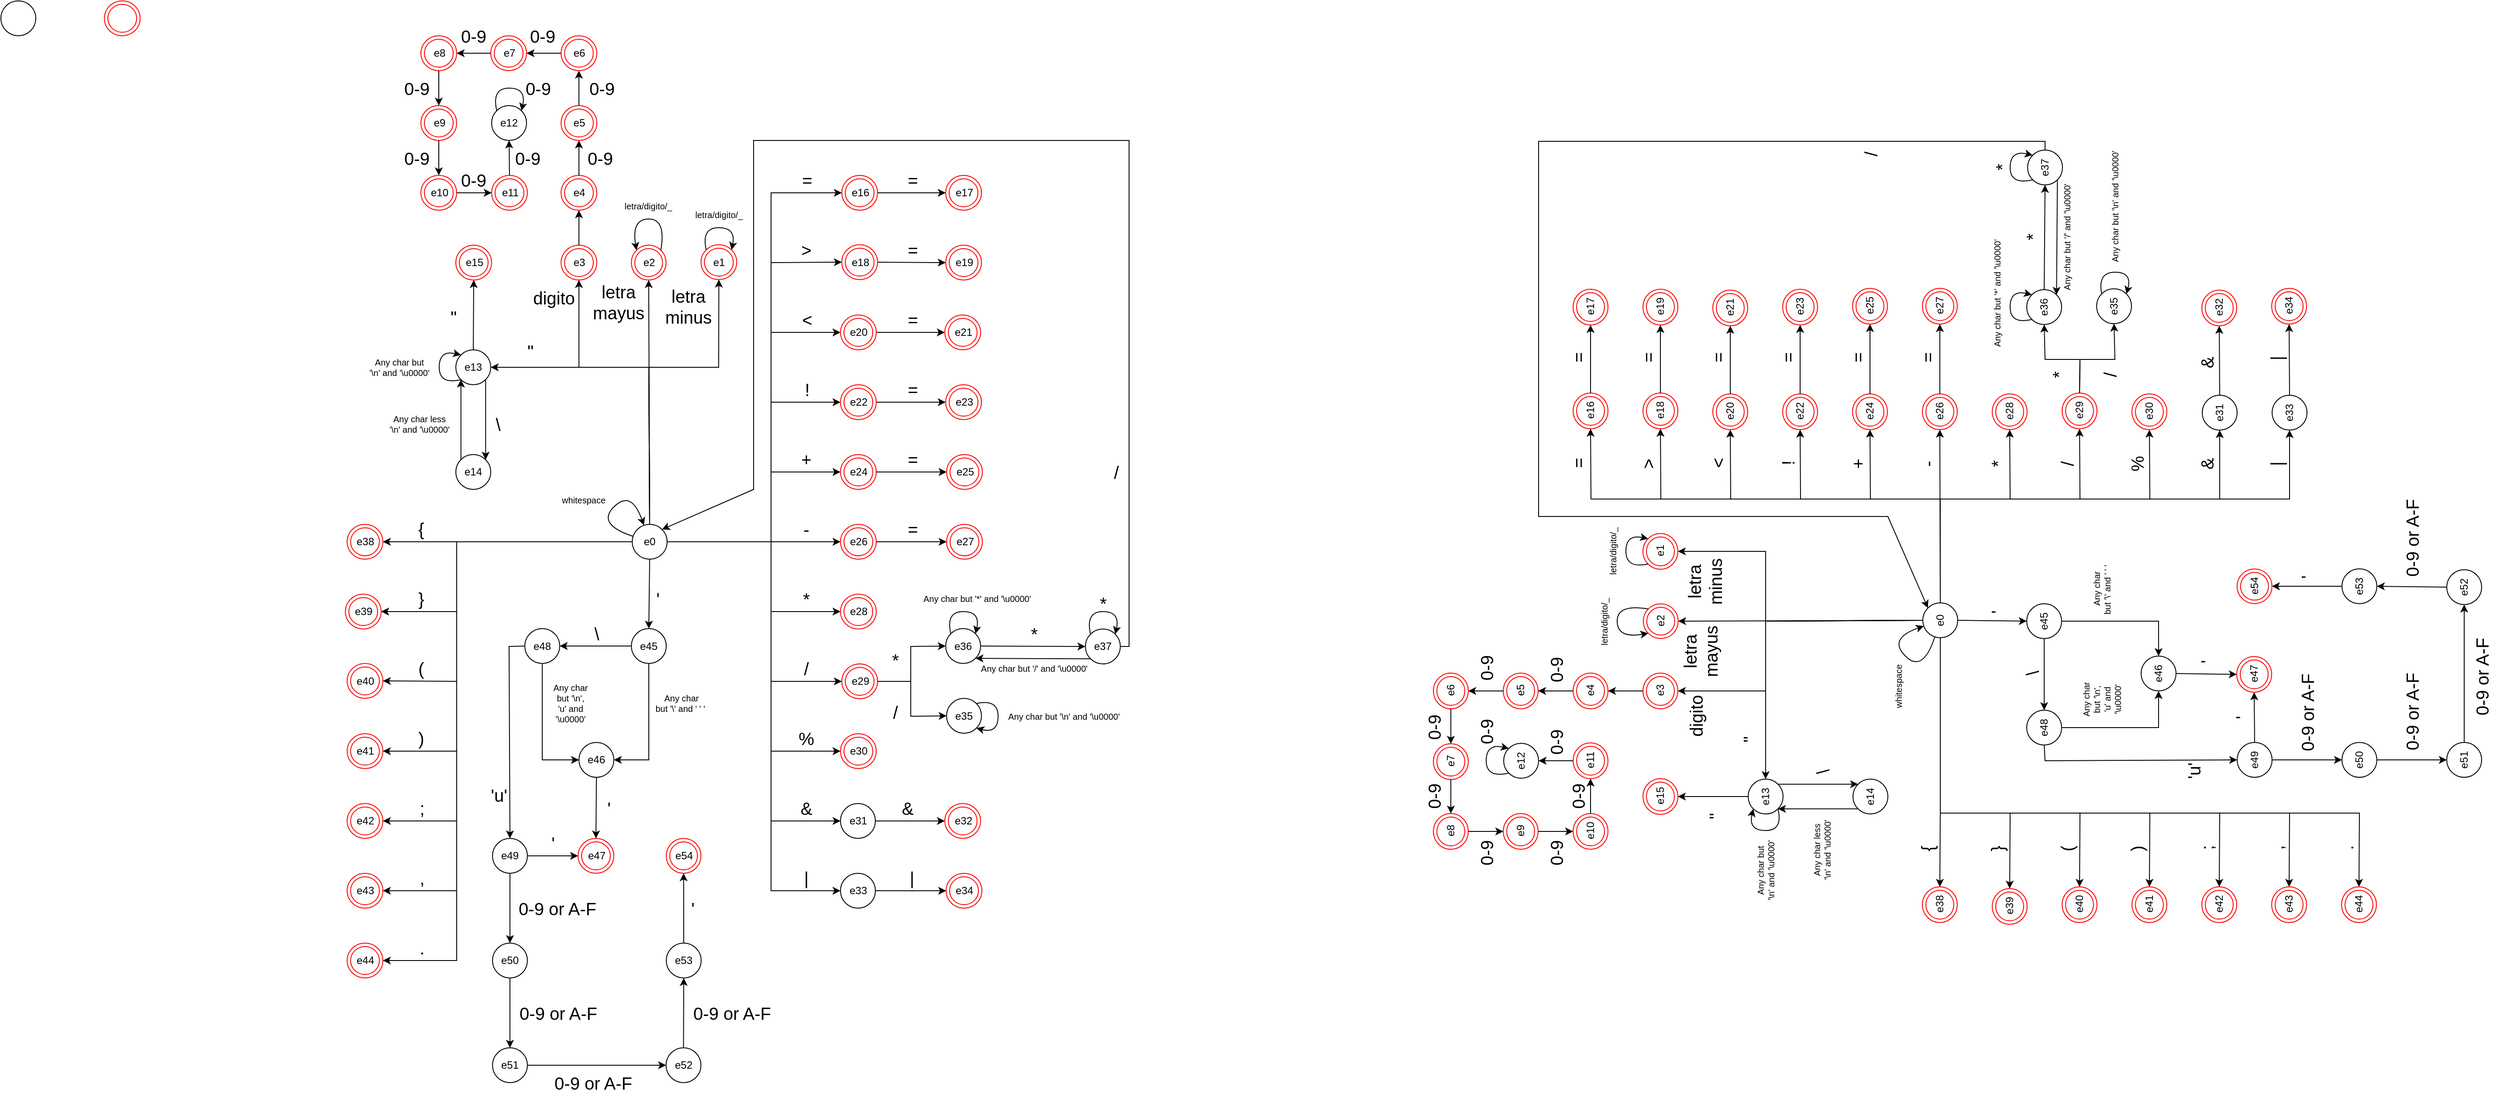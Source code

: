 <mxfile version="20.2.3" type="device"><diagram id="0Xng0Pteqgg0L-oFUv_s" name="Página-1"><mxGraphModel dx="2249" dy="1309" grid="1" gridSize="10" guides="1" tooltips="1" connect="1" arrows="1" fold="1" page="0" pageScale="1" pageWidth="827" pageHeight="1169" background="none" math="0" shadow="0"><root><mxCell id="0"/><mxCell id="1" parent="0"/><mxCell id="s9_nUnGBdYh4PrJTPnBq-1" value="e29" style="ellipse;html=1;shape=endState;fillColor=none;strokeColor=#ff0000;" parent="1" vertex="1"><mxGeometry x="1041" y="600" width="41" height="40" as="geometry"/></mxCell><mxCell id="s9_nUnGBdYh4PrJTPnBq-2" value="" style="ellipse;whiteSpace=wrap;html=1;aspect=fixed;fillColor=none;" parent="1" vertex="1"><mxGeometry x="78" y="-160" width="40" height="40" as="geometry"/></mxCell><mxCell id="s9_nUnGBdYh4PrJTPnBq-39" value="e3" style="ellipse;html=1;shape=endState;fillColor=none;strokeColor=#ff0000;" parent="1" vertex="1"><mxGeometry x="719.5" y="120" width="41" height="40" as="geometry"/></mxCell><mxCell id="s9_nUnGBdYh4PrJTPnBq-40" value="e0" style="ellipse;whiteSpace=wrap;html=1;aspect=fixed;fillColor=none;" parent="1" vertex="1"><mxGeometry x="801" y="440" width="40" height="40" as="geometry"/></mxCell><mxCell id="s9_nUnGBdYh4PrJTPnBq-42" value="" style="endArrow=classic;html=1;rounded=0;fontSize=20;exitX=0.5;exitY=0;exitDx=0;exitDy=0;entryX=0.5;entryY=1;entryDx=0;entryDy=0;" parent="1" source="s9_nUnGBdYh4PrJTPnBq-40" target="s9_nUnGBdYh4PrJTPnBq-39" edge="1"><mxGeometry width="50" height="50" relative="1" as="geometry"><mxPoint x="1102" y="360" as="sourcePoint"/><mxPoint x="1152" y="310" as="targetPoint"/><Array as="points"><mxPoint x="820" y="260"/><mxPoint x="740" y="260"/></Array></mxGeometry></mxCell><mxCell id="s9_nUnGBdYh4PrJTPnBq-43" value="digito" style="text;html=1;align=center;verticalAlign=middle;resizable=0;points=[];autosize=1;strokeColor=none;fillColor=none;fontSize=20;" parent="1" vertex="1"><mxGeometry x="681" y="165" width="60" height="30" as="geometry"/></mxCell><mxCell id="s9_nUnGBdYh4PrJTPnBq-51" value="e2" style="ellipse;html=1;shape=endState;fillColor=none;strokeColor=#ff0000;" parent="1" vertex="1"><mxGeometry x="800" y="120" width="39.75" height="40" as="geometry"/></mxCell><mxCell id="s9_nUnGBdYh4PrJTPnBq-53" value="" style="curved=1;endArrow=classic;html=1;rounded=0;fontSize=20;entryX=0;entryY=0;entryDx=0;entryDy=0;exitX=1;exitY=0;exitDx=0;exitDy=0;" parent="1" source="s9_nUnGBdYh4PrJTPnBq-51" target="s9_nUnGBdYh4PrJTPnBq-51" edge="1"><mxGeometry width="50" height="50" relative="1" as="geometry"><mxPoint x="805.892" y="210.002" as="sourcePoint"/><mxPoint x="777.608" y="210.002" as="targetPoint"/><Array as="points"><mxPoint x="840" y="90"/><mxPoint x="800" y="90"/></Array></mxGeometry></mxCell><mxCell id="s9_nUnGBdYh4PrJTPnBq-54" value="" style="endArrow=classic;html=1;rounded=0;fontSize=20;exitX=0.5;exitY=0;exitDx=0;exitDy=0;entryX=0.5;entryY=1;entryDx=0;entryDy=0;" parent="1" source="s9_nUnGBdYh4PrJTPnBq-40" target="s9_nUnGBdYh4PrJTPnBq-51" edge="1"><mxGeometry width="50" height="50" relative="1" as="geometry"><mxPoint x="931" y="420" as="sourcePoint"/><mxPoint x="890" y="250" as="targetPoint"/></mxGeometry></mxCell><mxCell id="s9_nUnGBdYh4PrJTPnBq-55" value="letra&lt;br&gt;mayus" style="text;html=1;align=center;verticalAlign=middle;resizable=0;points=[];autosize=1;strokeColor=none;fillColor=none;fontSize=20;" parent="1" vertex="1"><mxGeometry x="750" y="160" width="70" height="50" as="geometry"/></mxCell><mxCell id="s9_nUnGBdYh4PrJTPnBq-56" value="letra/digito/_" style="text;html=1;align=center;verticalAlign=middle;resizable=0;points=[];autosize=1;strokeColor=none;fillColor=none;fontSize=10;" parent="1" vertex="1"><mxGeometry x="779.25" y="60" width="80" height="30" as="geometry"/></mxCell><mxCell id="s9_nUnGBdYh4PrJTPnBq-58" value="e16" style="ellipse;html=1;shape=endState;fillColor=none;strokeColor=#ff0000;" parent="1" vertex="1"><mxGeometry x="1041" y="40" width="41" height="40" as="geometry"/></mxCell><mxCell id="s9_nUnGBdYh4PrJTPnBq-59" value="" style="endArrow=classic;html=1;rounded=0;fontSize=20;exitX=1;exitY=0.5;exitDx=0;exitDy=0;entryX=0;entryY=0.5;entryDx=0;entryDy=0;" parent="1" source="s9_nUnGBdYh4PrJTPnBq-40" target="s9_nUnGBdYh4PrJTPnBq-63" edge="1"><mxGeometry width="50" height="50" relative="1" as="geometry"><mxPoint x="861" y="530" as="sourcePoint"/><mxPoint x="902" y="580" as="targetPoint"/><Array as="points"><mxPoint x="960" y="460"/><mxPoint x="960" y="140"/></Array></mxGeometry></mxCell><mxCell id="s9_nUnGBdYh4PrJTPnBq-60" value="&amp;gt;" style="text;html=1;align=center;verticalAlign=middle;resizable=0;points=[];autosize=1;strokeColor=none;fillColor=none;fontSize=20;" parent="1" vertex="1"><mxGeometry x="980" y="105" width="40" height="40" as="geometry"/></mxCell><mxCell id="s9_nUnGBdYh4PrJTPnBq-61" value="" style="endArrow=classic;html=1;rounded=0;fontSize=20;entryX=0;entryY=0.5;entryDx=0;entryDy=0;exitX=1;exitY=0.5;exitDx=0;exitDy=0;" parent="1" source="s9_nUnGBdYh4PrJTPnBq-63" target="s9_nUnGBdYh4PrJTPnBq-112" edge="1"><mxGeometry width="50" height="50" relative="1" as="geometry"><mxPoint x="1012" y="190" as="sourcePoint"/><mxPoint x="1181" y="-50" as="targetPoint"/></mxGeometry></mxCell><mxCell id="s9_nUnGBdYh4PrJTPnBq-62" value="=" style="text;html=1;align=center;verticalAlign=middle;resizable=0;points=[];autosize=1;strokeColor=none;fillColor=none;fontSize=20;" parent="1" vertex="1"><mxGeometry x="1102" y="105" width="40" height="40" as="geometry"/></mxCell><mxCell id="s9_nUnGBdYh4PrJTPnBq-63" value="e18" style="ellipse;html=1;shape=endState;fillColor=none;strokeColor=#ff0000;" parent="1" vertex="1"><mxGeometry x="1041" y="119.5" width="41" height="40" as="geometry"/></mxCell><mxCell id="s9_nUnGBdYh4PrJTPnBq-64" value="" style="endArrow=classic;html=1;rounded=0;fontSize=20;exitX=1;exitY=0.5;exitDx=0;exitDy=0;entryX=0;entryY=0.5;entryDx=0;entryDy=0;" parent="1" source="s9_nUnGBdYh4PrJTPnBq-40" target="s9_nUnGBdYh4PrJTPnBq-58" edge="1"><mxGeometry width="50" height="50" relative="1" as="geometry"><mxPoint x="961" y="500" as="sourcePoint"/><mxPoint x="1011" y="450" as="targetPoint"/><Array as="points"><mxPoint x="960" y="460"/><mxPoint x="960" y="60"/></Array></mxGeometry></mxCell><mxCell id="s9_nUnGBdYh4PrJTPnBq-65" value="=" style="text;html=1;align=center;verticalAlign=middle;resizable=0;points=[];autosize=1;strokeColor=none;fillColor=none;fontSize=20;" parent="1" vertex="1"><mxGeometry x="981" y="25" width="40" height="40" as="geometry"/></mxCell><mxCell id="s9_nUnGBdYh4PrJTPnBq-79" value="" style="endArrow=classic;html=1;rounded=0;fontSize=20;exitX=1;exitY=0.5;exitDx=0;exitDy=0;entryX=0;entryY=0.5;entryDx=0;entryDy=0;" parent="1" source="s9_nUnGBdYh4PrJTPnBq-40" target="s9_nUnGBdYh4PrJTPnBq-83" edge="1"><mxGeometry width="50" height="50" relative="1" as="geometry"><mxPoint x="801" y="620" as="sourcePoint"/><mxPoint x="842" y="670" as="targetPoint"/><Array as="points"><mxPoint x="960" y="460"/><mxPoint x="960" y="220"/></Array></mxGeometry></mxCell><mxCell id="s9_nUnGBdYh4PrJTPnBq-80" value="&amp;lt;" style="text;html=1;align=center;verticalAlign=middle;resizable=0;points=[];autosize=1;strokeColor=none;fillColor=none;fontSize=20;" parent="1" vertex="1"><mxGeometry x="981" y="185" width="40" height="40" as="geometry"/></mxCell><mxCell id="s9_nUnGBdYh4PrJTPnBq-81" value="" style="endArrow=classic;html=1;rounded=0;fontSize=20;entryX=0;entryY=0.5;entryDx=0;entryDy=0;exitX=1;exitY=0.5;exitDx=0;exitDy=0;" parent="1" source="s9_nUnGBdYh4PrJTPnBq-83" target="CMMIZ1k1f-6h4p1ErPWu-1" edge="1"><mxGeometry width="50" height="50" relative="1" as="geometry"><mxPoint x="952" y="280" as="sourcePoint"/><mxPoint x="1001" y="220" as="targetPoint"/></mxGeometry></mxCell><mxCell id="s9_nUnGBdYh4PrJTPnBq-82" value="=" style="text;html=1;align=center;verticalAlign=middle;resizable=0;points=[];autosize=1;strokeColor=none;fillColor=none;fontSize=20;" parent="1" vertex="1"><mxGeometry x="1102" y="185" width="40" height="40" as="geometry"/></mxCell><mxCell id="s9_nUnGBdYh4PrJTPnBq-83" value="e20" style="ellipse;html=1;shape=endState;fillColor=none;strokeColor=#ff0000;" parent="1" vertex="1"><mxGeometry x="1039.5" y="200" width="41" height="40" as="geometry"/></mxCell><mxCell id="s9_nUnGBdYh4PrJTPnBq-96" value="e17" style="ellipse;html=1;shape=endState;fillColor=none;strokeColor=#ff0000;" parent="1" vertex="1"><mxGeometry x="1160" y="40" width="41" height="40" as="geometry"/></mxCell><mxCell id="s9_nUnGBdYh4PrJTPnBq-97" value="" style="endArrow=classic;html=1;rounded=0;fontSize=20;entryX=0;entryY=0.5;entryDx=0;entryDy=0;exitX=1;exitY=0.5;exitDx=0;exitDy=0;" parent="1" source="s9_nUnGBdYh4PrJTPnBq-58" target="s9_nUnGBdYh4PrJTPnBq-96" edge="1"><mxGeometry width="50" height="50" relative="1" as="geometry"><mxPoint x="1091" y="140" as="sourcePoint"/><mxPoint x="1287" y="-40" as="targetPoint"/></mxGeometry></mxCell><mxCell id="s9_nUnGBdYh4PrJTPnBq-98" value="=" style="text;html=1;align=center;verticalAlign=middle;resizable=0;points=[];autosize=1;strokeColor=none;fillColor=none;fontSize=20;" parent="1" vertex="1"><mxGeometry x="1102" y="25" width="40" height="40" as="geometry"/></mxCell><mxCell id="s9_nUnGBdYh4PrJTPnBq-107" value="" style="endArrow=classic;html=1;rounded=0;fontSize=20;exitX=1;exitY=0.5;exitDx=0;exitDy=0;entryX=0;entryY=0.5;entryDx=0;entryDy=0;" parent="1" source="s9_nUnGBdYh4PrJTPnBq-40" target="s9_nUnGBdYh4PrJTPnBq-111" edge="1"><mxGeometry width="50" height="50" relative="1" as="geometry"><mxPoint x="721" y="700" as="sourcePoint"/><mxPoint x="762" y="750" as="targetPoint"/><Array as="points"><mxPoint x="960" y="460"/><mxPoint x="960" y="300"/></Array></mxGeometry></mxCell><mxCell id="s9_nUnGBdYh4PrJTPnBq-108" value="!" style="text;html=1;align=center;verticalAlign=middle;resizable=0;points=[];autosize=1;strokeColor=none;fillColor=none;fontSize=20;" parent="1" vertex="1"><mxGeometry x="986" y="265" width="30" height="40" as="geometry"/></mxCell><mxCell id="s9_nUnGBdYh4PrJTPnBq-109" value="" style="endArrow=classic;html=1;rounded=0;fontSize=20;exitX=1;exitY=0.5;exitDx=0;exitDy=0;entryX=0;entryY=0.5;entryDx=0;entryDy=0;" parent="1" source="s9_nUnGBdYh4PrJTPnBq-111" target="s9_nUnGBdYh4PrJTPnBq-113" edge="1"><mxGeometry width="50" height="50" relative="1" as="geometry"><mxPoint x="872" y="360" as="sourcePoint"/><mxPoint x="961" y="300" as="targetPoint"/><Array as="points"/></mxGeometry></mxCell><mxCell id="s9_nUnGBdYh4PrJTPnBq-110" value="=" style="text;html=1;align=center;verticalAlign=middle;resizable=0;points=[];autosize=1;strokeColor=none;fillColor=none;fontSize=20;" parent="1" vertex="1"><mxGeometry x="1102" y="265" width="40" height="40" as="geometry"/></mxCell><mxCell id="s9_nUnGBdYh4PrJTPnBq-111" value="e22" style="ellipse;html=1;shape=endState;fillColor=none;strokeColor=#ff0000;" parent="1" vertex="1"><mxGeometry x="1039.5" y="280" width="41" height="40" as="geometry"/></mxCell><mxCell id="s9_nUnGBdYh4PrJTPnBq-112" value="e19" style="ellipse;html=1;shape=endState;fillColor=none;strokeColor=#ff0000;" parent="1" vertex="1"><mxGeometry x="1160" y="120" width="41" height="40" as="geometry"/></mxCell><mxCell id="s9_nUnGBdYh4PrJTPnBq-113" value="e23" style="ellipse;html=1;shape=endState;fillColor=none;strokeColor=#ff0000;" parent="1" vertex="1"><mxGeometry x="1160" y="280" width="41" height="40" as="geometry"/></mxCell><mxCell id="s9_nUnGBdYh4PrJTPnBq-118" value="e13" style="ellipse;whiteSpace=wrap;html=1;aspect=fixed;fillColor=none;" parent="1" vertex="1"><mxGeometry x="599" y="240" width="40" height="40" as="geometry"/></mxCell><mxCell id="s9_nUnGBdYh4PrJTPnBq-119" value="e15" style="ellipse;html=1;shape=endState;fillColor=none;strokeColor=#ff0000;" parent="1" vertex="1"><mxGeometry x="599" y="120" width="41" height="40" as="geometry"/></mxCell><mxCell id="s9_nUnGBdYh4PrJTPnBq-120" value="" style="endArrow=classic;html=1;rounded=0;fontSize=20;exitX=0.5;exitY=0;exitDx=0;exitDy=0;entryX=1;entryY=0.5;entryDx=0;entryDy=0;" parent="1" source="s9_nUnGBdYh4PrJTPnBq-40" target="s9_nUnGBdYh4PrJTPnBq-118" edge="1"><mxGeometry width="50" height="50" relative="1" as="geometry"><mxPoint x="720" y="180" as="sourcePoint"/><mxPoint x="1040" as="targetPoint"/><Array as="points"><mxPoint x="820" y="260"/></Array></mxGeometry></mxCell><mxCell id="s9_nUnGBdYh4PrJTPnBq-121" value="&quot;" style="text;html=1;align=center;verticalAlign=middle;resizable=0;points=[];autosize=1;strokeColor=none;fillColor=none;fontSize=20;" parent="1" vertex="1"><mxGeometry x="669" y="221" width="30" height="40" as="geometry"/></mxCell><mxCell id="s9_nUnGBdYh4PrJTPnBq-123" value="" style="endArrow=classic;html=1;rounded=0;fontSize=20;entryX=0.5;entryY=1;entryDx=0;entryDy=0;exitX=0.5;exitY=0;exitDx=0;exitDy=0;" parent="1" source="s9_nUnGBdYh4PrJTPnBq-118" target="s9_nUnGBdYh4PrJTPnBq-119" edge="1"><mxGeometry width="50" height="50" relative="1" as="geometry"><mxPoint x="709" y="10" as="sourcePoint"/><mxPoint x="759" y="-40" as="targetPoint"/></mxGeometry></mxCell><mxCell id="s9_nUnGBdYh4PrJTPnBq-124" value="&quot;" style="text;html=1;align=center;verticalAlign=middle;resizable=0;points=[];autosize=1;strokeColor=none;fillColor=none;fontSize=20;" parent="1" vertex="1"><mxGeometry x="581" y="182" width="30" height="40" as="geometry"/></mxCell><mxCell id="s9_nUnGBdYh4PrJTPnBq-125" value="Any char but&lt;br style=&quot;font-size: 10px;&quot;&gt;'\n' and '\u0000'" style="text;html=1;align=center;verticalAlign=middle;resizable=0;points=[];autosize=1;strokeColor=none;fillColor=none;fontSize=10;" parent="1" vertex="1"><mxGeometry x="489" y="240" width="90" height="40" as="geometry"/></mxCell><mxCell id="s9_nUnGBdYh4PrJTPnBq-127" value="e14" style="ellipse;whiteSpace=wrap;html=1;aspect=fixed;fillColor=none;" parent="1" vertex="1"><mxGeometry x="599" y="360" width="40" height="40" as="geometry"/></mxCell><mxCell id="s9_nUnGBdYh4PrJTPnBq-128" value="" style="endArrow=classic;html=1;rounded=0;fontSize=20;exitX=1;exitY=1;exitDx=0;exitDy=0;entryX=1;entryY=0;entryDx=0;entryDy=0;" parent="1" source="s9_nUnGBdYh4PrJTPnBq-118" target="s9_nUnGBdYh4PrJTPnBq-127" edge="1"><mxGeometry width="50" height="50" relative="1" as="geometry"><mxPoint x="520" y="400" as="sourcePoint"/><mxPoint x="570" y="280" as="targetPoint"/></mxGeometry></mxCell><mxCell id="s9_nUnGBdYh4PrJTPnBq-129" value="" style="endArrow=classic;html=1;rounded=0;fontSize=20;entryX=0;entryY=1;entryDx=0;entryDy=0;exitX=0;exitY=0;exitDx=0;exitDy=0;" parent="1" source="s9_nUnGBdYh4PrJTPnBq-127" target="s9_nUnGBdYh4PrJTPnBq-118" edge="1"><mxGeometry width="50" height="50" relative="1" as="geometry"><mxPoint x="520" y="400" as="sourcePoint"/><mxPoint x="570" y="350" as="targetPoint"/></mxGeometry></mxCell><mxCell id="s9_nUnGBdYh4PrJTPnBq-131" value="\" style="text;html=1;align=center;verticalAlign=middle;resizable=0;points=[];autosize=1;strokeColor=none;fillColor=none;fontSize=20;" parent="1" vertex="1"><mxGeometry x="632" y="305" width="30" height="40" as="geometry"/></mxCell><mxCell id="s9_nUnGBdYh4PrJTPnBq-140" value="" style="endArrow=classic;html=1;rounded=0;fontSize=20;entryX=0;entryY=0.5;entryDx=0;entryDy=0;exitX=1;exitY=0.5;exitDx=0;exitDy=0;" parent="1" source="s9_nUnGBdYh4PrJTPnBq-40" target="s9_nUnGBdYh4PrJTPnBq-142" edge="1"><mxGeometry width="50" height="50" relative="1" as="geometry"><mxPoint x="860" y="440" as="sourcePoint"/><mxPoint x="675" y="620" as="targetPoint"/><Array as="points"><mxPoint x="960" y="460"/><mxPoint x="960" y="380"/></Array></mxGeometry></mxCell><mxCell id="s9_nUnGBdYh4PrJTPnBq-141" value="+" style="text;html=1;align=center;verticalAlign=middle;resizable=0;points=[];autosize=1;strokeColor=none;fillColor=none;fontSize=20;" parent="1" vertex="1"><mxGeometry x="980" y="345" width="40" height="40" as="geometry"/></mxCell><mxCell id="s9_nUnGBdYh4PrJTPnBq-142" value="e24" style="ellipse;html=1;shape=endState;fillColor=none;strokeColor=#ff0000;" parent="1" vertex="1"><mxGeometry x="1039.5" y="360" width="41" height="40" as="geometry"/></mxCell><mxCell id="s9_nUnGBdYh4PrJTPnBq-155" value="{" style="text;html=1;align=center;verticalAlign=middle;resizable=0;points=[];autosize=1;strokeColor=none;fillColor=none;fontSize=20;" parent="1" vertex="1"><mxGeometry x="544" y="425" width="30" height="40" as="geometry"/></mxCell><mxCell id="s9_nUnGBdYh4PrJTPnBq-156" value="}" style="text;html=1;align=center;verticalAlign=middle;resizable=0;points=[];autosize=1;strokeColor=none;fillColor=none;fontSize=20;" parent="1" vertex="1"><mxGeometry x="544" y="505" width="30" height="40" as="geometry"/></mxCell><mxCell id="s9_nUnGBdYh4PrJTPnBq-157" value="" style="endArrow=classic;html=1;rounded=0;fontSize=20;exitX=0;exitY=0.5;exitDx=0;exitDy=0;entryX=1;entryY=0.5;entryDx=0;entryDy=0;" parent="1" source="s9_nUnGBdYh4PrJTPnBq-40" target="s9_nUnGBdYh4PrJTPnBq-159" edge="1"><mxGeometry width="50" height="50" relative="1" as="geometry"><mxPoint x="731" y="490" as="sourcePoint"/><mxPoint x="691" y="460" as="targetPoint"/><Array as="points"><mxPoint x="600" y="460"/></Array></mxGeometry></mxCell><mxCell id="s9_nUnGBdYh4PrJTPnBq-158" value="e39" style="ellipse;html=1;shape=endState;fillColor=none;strokeColor=#ff0000;" parent="1" vertex="1"><mxGeometry x="472.5" y="520" width="41" height="40" as="geometry"/></mxCell><mxCell id="s9_nUnGBdYh4PrJTPnBq-159" value="e38" style="ellipse;html=1;shape=endState;fillColor=none;strokeColor=#ff0000;" parent="1" vertex="1"><mxGeometry x="474.5" y="440" width="41" height="40" as="geometry"/></mxCell><mxCell id="s9_nUnGBdYh4PrJTPnBq-161" value="" style="endArrow=classic;html=1;rounded=0;fontSize=20;exitX=0;exitY=0.5;exitDx=0;exitDy=0;entryX=1;entryY=0.5;entryDx=0;entryDy=0;" parent="1" source="s9_nUnGBdYh4PrJTPnBq-40" target="s9_nUnGBdYh4PrJTPnBq-158" edge="1"><mxGeometry width="50" height="50" relative="1" as="geometry"><mxPoint x="731" y="490" as="sourcePoint"/><mxPoint x="781" y="440" as="targetPoint"/><Array as="points"><mxPoint x="600" y="460"/><mxPoint x="600" y="540"/></Array></mxGeometry></mxCell><mxCell id="ZKup8-n9PGO5MGcvzx53-34" value="" style="curved=1;endArrow=classic;html=1;rounded=0;fontSize=20;entryX=1;entryY=1;entryDx=0;entryDy=0;exitX=1;exitY=0;exitDx=0;exitDy=0;" parent="1" source="ZKup8-n9PGO5MGcvzx53-51" target="ZKup8-n9PGO5MGcvzx53-51" edge="1"><mxGeometry width="50" height="50" relative="1" as="geometry"><mxPoint x="1128.816" y="753.816" as="sourcePoint"/><mxPoint x="1100.184" y="753.816" as="targetPoint"/><Array as="points"><mxPoint x="1220" y="640"/><mxPoint x="1220" y="680"/></Array></mxGeometry></mxCell><mxCell id="ZKup8-n9PGO5MGcvzx53-35" value="" style="endArrow=classic;html=1;rounded=0;fontSize=20;entryX=0;entryY=0.5;entryDx=0;entryDy=0;exitX=1;exitY=0.5;exitDx=0;exitDy=0;" parent="1" source="s9_nUnGBdYh4PrJTPnBq-1" target="ZKup8-n9PGO5MGcvzx53-51" edge="1"><mxGeometry width="50" height="50" relative="1" as="geometry"><mxPoint x="671" y="835" as="sourcePoint"/><mxPoint x="750" y="835" as="targetPoint"/><Array as="points"><mxPoint x="1120" y="620"/><mxPoint x="1120" y="660"/></Array></mxGeometry></mxCell><mxCell id="ZKup8-n9PGO5MGcvzx53-36" value="/" style="text;html=1;align=center;verticalAlign=middle;resizable=0;points=[];autosize=1;strokeColor=none;fillColor=none;fontSize=20;" parent="1" vertex="1"><mxGeometry x="1087" y="634.5" width="30" height="40" as="geometry"/></mxCell><mxCell id="ZKup8-n9PGO5MGcvzx53-37" value="Any char but '\n' and '\u0000'" style="text;html=1;align=center;verticalAlign=middle;resizable=0;points=[];autosize=1;strokeColor=none;fillColor=none;fontSize=10;" parent="1" vertex="1"><mxGeometry x="1220" y="645" width="150" height="30" as="geometry"/></mxCell><mxCell id="ZKup8-n9PGO5MGcvzx53-38" value="" style="curved=1;endArrow=classic;html=1;rounded=0;fontSize=20;entryX=1;entryY=0;entryDx=0;entryDy=0;exitX=0;exitY=0;exitDx=0;exitDy=0;" parent="1" source="ZKup8-n9PGO5MGcvzx53-42" target="ZKup8-n9PGO5MGcvzx53-42" edge="1"><mxGeometry width="50" height="50" relative="1" as="geometry"><mxPoint x="1315.316" y="713.816" as="sourcePoint"/><mxPoint x="1286.684" y="713.816" as="targetPoint"/><Array as="points"><mxPoint x="1160" y="540"/><mxPoint x="1200" y="540"/></Array></mxGeometry></mxCell><mxCell id="ZKup8-n9PGO5MGcvzx53-39" value="Any char but '*' and '\u0000'&amp;nbsp;" style="text;html=1;align=center;verticalAlign=middle;resizable=0;points=[];autosize=1;strokeColor=none;fillColor=none;fontSize=10;" parent="1" vertex="1"><mxGeometry x="1122" y="510" width="150" height="30" as="geometry"/></mxCell><mxCell id="ZKup8-n9PGO5MGcvzx53-40" value="" style="endArrow=classic;html=1;rounded=0;fontSize=20;entryX=0;entryY=0.5;entryDx=0;entryDy=0;exitX=1;exitY=0.5;exitDx=0;exitDy=0;" parent="1" source="s9_nUnGBdYh4PrJTPnBq-1" target="ZKup8-n9PGO5MGcvzx53-42" edge="1"><mxGeometry width="50" height="50" relative="1" as="geometry"><mxPoint x="1082" y="579.5" as="sourcePoint"/><mxPoint x="961" y="859.5" as="targetPoint"/><Array as="points"><mxPoint x="1120" y="620"/><mxPoint x="1120" y="580"/></Array></mxGeometry></mxCell><mxCell id="ZKup8-n9PGO5MGcvzx53-41" value="*" style="text;html=1;align=center;verticalAlign=middle;resizable=0;points=[];autosize=1;strokeColor=none;fillColor=none;fontSize=20;" parent="1" vertex="1"><mxGeometry x="1245.5" y="545" width="30" height="40" as="geometry"/></mxCell><mxCell id="ZKup8-n9PGO5MGcvzx53-42" value="e36" style="ellipse;whiteSpace=wrap;html=1;aspect=fixed;fillColor=none;" parent="1" vertex="1"><mxGeometry x="1160" y="559.5" width="40" height="40" as="geometry"/></mxCell><mxCell id="ZKup8-n9PGO5MGcvzx53-43" value="e37" style="ellipse;whiteSpace=wrap;html=1;aspect=fixed;fillColor=none;" parent="1" vertex="1"><mxGeometry x="1320" y="560" width="40" height="40" as="geometry"/></mxCell><mxCell id="ZKup8-n9PGO5MGcvzx53-45" value="" style="endArrow=classic;html=1;rounded=0;entryX=0;entryY=0.5;entryDx=0;entryDy=0;exitX=1;exitY=0.5;exitDx=0;exitDy=0;" parent="1" source="ZKup8-n9PGO5MGcvzx53-42" target="ZKup8-n9PGO5MGcvzx53-43" edge="1"><mxGeometry width="50" height="50" relative="1" as="geometry"><mxPoint x="1230" y="550" as="sourcePoint"/><mxPoint x="1180" y="649.5" as="targetPoint"/></mxGeometry></mxCell><mxCell id="ZKup8-n9PGO5MGcvzx53-46" value="" style="endArrow=classic;html=1;rounded=0;exitX=1;exitY=0.5;exitDx=0;exitDy=0;entryX=1;entryY=0;entryDx=0;entryDy=0;" parent="1" source="ZKup8-n9PGO5MGcvzx53-43" target="s9_nUnGBdYh4PrJTPnBq-40" edge="1"><mxGeometry width="50" height="50" relative="1" as="geometry"><mxPoint x="1391" y="834.5" as="sourcePoint"/><mxPoint x="1480" y="580" as="targetPoint"/><Array as="points"><mxPoint x="1370" y="580"/><mxPoint x="1370"/><mxPoint x="940"/><mxPoint x="940" y="400"/></Array></mxGeometry></mxCell><mxCell id="ZKup8-n9PGO5MGcvzx53-47" value="/" style="text;html=1;align=center;verticalAlign=middle;resizable=0;points=[];autosize=1;strokeColor=none;fillColor=none;fontSize=20;" parent="1" vertex="1"><mxGeometry x="1340" y="360" width="30" height="40" as="geometry"/></mxCell><mxCell id="ZKup8-n9PGO5MGcvzx53-48" value="*" style="text;html=1;align=center;verticalAlign=middle;resizable=0;points=[];autosize=1;strokeColor=none;fillColor=none;fontSize=20;" parent="1" vertex="1"><mxGeometry x="1087" y="575" width="30" height="40" as="geometry"/></mxCell><mxCell id="ZKup8-n9PGO5MGcvzx53-51" value="e35" style="ellipse;whiteSpace=wrap;html=1;aspect=fixed;fillColor=none;" parent="1" vertex="1"><mxGeometry x="1161" y="639.5" width="40" height="40" as="geometry"/></mxCell><mxCell id="ZKup8-n9PGO5MGcvzx53-83" value="e45" style="ellipse;whiteSpace=wrap;html=1;aspect=fixed;fillColor=none;" parent="1" vertex="1"><mxGeometry x="800" y="559.5" width="40" height="40" as="geometry"/></mxCell><mxCell id="ZKup8-n9PGO5MGcvzx53-84" value="" style="endArrow=classic;html=1;rounded=0;fontSize=20;exitX=0.5;exitY=1;exitDx=0;exitDy=0;entryX=0.5;entryY=0;entryDx=0;entryDy=0;" parent="1" source="s9_nUnGBdYh4PrJTPnBq-40" target="ZKup8-n9PGO5MGcvzx53-83" edge="1"><mxGeometry width="50" height="50" relative="1" as="geometry"><mxPoint x="391" y="250" as="sourcePoint"/><mxPoint x="711" y="70" as="targetPoint"/></mxGeometry></mxCell><mxCell id="ZKup8-n9PGO5MGcvzx53-85" value="'" style="text;html=1;align=center;verticalAlign=middle;resizable=0;points=[];autosize=1;strokeColor=none;fillColor=none;fontSize=20;" parent="1" vertex="1"><mxGeometry x="763.5" y="750" width="20" height="30" as="geometry"/></mxCell><mxCell id="ZKup8-n9PGO5MGcvzx53-86" value="Any char&lt;br&gt;but '\' and ' ' '&amp;nbsp;" style="text;html=1;align=center;verticalAlign=middle;resizable=0;points=[];autosize=1;strokeColor=none;fillColor=none;fontSize=10;" parent="1" vertex="1"><mxGeometry x="817" y="625" width="80" height="40" as="geometry"/></mxCell><mxCell id="ZKup8-n9PGO5MGcvzx53-87" value="" style="endArrow=classic;html=1;rounded=0;fontSize=20;entryX=1;entryY=0.5;entryDx=0;entryDy=0;exitX=0.5;exitY=1;exitDx=0;exitDy=0;" parent="1" source="ZKup8-n9PGO5MGcvzx53-83" target="ZKup8-n9PGO5MGcvzx53-89" edge="1"><mxGeometry width="50" height="50" relative="1" as="geometry"><mxPoint x="1032" y="489.5" as="sourcePoint"/><mxPoint x="962" y="619.5" as="targetPoint"/><Array as="points"><mxPoint x="820" y="710"/></Array></mxGeometry></mxCell><mxCell id="ZKup8-n9PGO5MGcvzx53-88" value="'" style="text;html=1;align=center;verticalAlign=middle;resizable=0;points=[];autosize=1;strokeColor=none;fillColor=none;fontSize=20;" parent="1" vertex="1"><mxGeometry x="820" y="510" width="20" height="30" as="geometry"/></mxCell><mxCell id="ZKup8-n9PGO5MGcvzx53-89" value="e46" style="ellipse;whiteSpace=wrap;html=1;aspect=fixed;fillColor=none;" parent="1" vertex="1"><mxGeometry x="740" y="690" width="40" height="40" as="geometry"/></mxCell><mxCell id="ZKup8-n9PGO5MGcvzx53-90" value="e47" style="ellipse;html=1;shape=endState;fillColor=none;strokeColor=#ff0000;" parent="1" vertex="1"><mxGeometry x="739" y="800" width="41" height="40" as="geometry"/></mxCell><mxCell id="ZKup8-n9PGO5MGcvzx53-91" value="" style="endArrow=classic;html=1;rounded=0;entryX=0.5;entryY=0;entryDx=0;entryDy=0;exitX=0.5;exitY=1;exitDx=0;exitDy=0;" parent="1" source="ZKup8-n9PGO5MGcvzx53-89" target="ZKup8-n9PGO5MGcvzx53-90" edge="1"><mxGeometry width="50" height="50" relative="1" as="geometry"><mxPoint x="982" y="549.5" as="sourcePoint"/><mxPoint x="1032" y="499.5" as="targetPoint"/></mxGeometry></mxCell><mxCell id="ZKup8-n9PGO5MGcvzx53-92" value="e48" style="ellipse;whiteSpace=wrap;html=1;aspect=fixed;fillColor=none;" parent="1" vertex="1"><mxGeometry x="678" y="559.5" width="40" height="40" as="geometry"/></mxCell><mxCell id="ZKup8-n9PGO5MGcvzx53-93" value="" style="endArrow=classic;html=1;rounded=0;entryX=1;entryY=0.5;entryDx=0;entryDy=0;exitX=0;exitY=0.5;exitDx=0;exitDy=0;" parent="1" source="ZKup8-n9PGO5MGcvzx53-83" target="ZKup8-n9PGO5MGcvzx53-92" edge="1"><mxGeometry width="50" height="50" relative="1" as="geometry"><mxPoint x="880" y="709.5" as="sourcePoint"/><mxPoint x="930" y="659.5" as="targetPoint"/></mxGeometry></mxCell><mxCell id="ZKup8-n9PGO5MGcvzx53-94" value="" style="endArrow=classic;html=1;rounded=0;entryX=0;entryY=0.5;entryDx=0;entryDy=0;exitX=0.5;exitY=1;exitDx=0;exitDy=0;" parent="1" source="ZKup8-n9PGO5MGcvzx53-92" target="ZKup8-n9PGO5MGcvzx53-89" edge="1"><mxGeometry width="50" height="50" relative="1" as="geometry"><mxPoint x="880" y="709.5" as="sourcePoint"/><mxPoint x="930" y="659.5" as="targetPoint"/><Array as="points"><mxPoint x="698" y="710"/></Array></mxGeometry></mxCell><mxCell id="ZKup8-n9PGO5MGcvzx53-95" value="\" style="text;html=1;align=center;verticalAlign=middle;resizable=0;points=[];autosize=1;strokeColor=none;fillColor=none;fontSize=20;" parent="1" vertex="1"><mxGeometry x="750" y="550" width="20" height="30" as="geometry"/></mxCell><mxCell id="ZKup8-n9PGO5MGcvzx53-102" value="&lt;font style=&quot;font-size: 10px;&quot;&gt;Any char&lt;br style=&quot;font-size: 10px;&quot;&gt;but '\n',&lt;br style=&quot;font-size: 10px;&quot;&gt;'u' and&lt;br style=&quot;font-size: 10px;&quot;&gt;'\u0000'&lt;br style=&quot;font-size: 10px;&quot;&gt;&lt;/font&gt;" style="text;html=1;align=center;verticalAlign=middle;resizable=0;points=[];autosize=1;strokeColor=none;fillColor=none;fontSize=10;" parent="1" vertex="1"><mxGeometry x="700" y="615" width="60" height="60" as="geometry"/></mxCell><mxCell id="ZKup8-n9PGO5MGcvzx53-109" value="&lt;font style=&quot;font-size: 10px;&quot;&gt;Any char less&lt;br style=&quot;font-size: 10px;&quot;&gt;'\n' and '\u0000'&lt;br style=&quot;font-size: 10px;&quot;&gt;&lt;/font&gt;" style="text;html=1;align=center;verticalAlign=middle;resizable=0;points=[];autosize=1;strokeColor=none;fillColor=none;fontSize=10;" parent="1" vertex="1"><mxGeometry x="513.5" y="307" width="87" height="36" as="geometry"/></mxCell><mxCell id="qODfwlyLxRqC5DSGJCZK-1" value="" style="endArrow=classic;html=1;rounded=0;entryX=1;entryY=1;entryDx=0;entryDy=0;exitX=0;exitY=1;exitDx=0;exitDy=0;" parent="1" source="ZKup8-n9PGO5MGcvzx53-43" target="ZKup8-n9PGO5MGcvzx53-42" edge="1"><mxGeometry width="50" height="50" relative="1" as="geometry"><mxPoint x="1310" y="620" as="sourcePoint"/><mxPoint x="1770" y="424.5" as="targetPoint"/></mxGeometry></mxCell><mxCell id="qODfwlyLxRqC5DSGJCZK-16" value="e41" style="ellipse;html=1;shape=endState;fillColor=none;strokeColor=#ff0000;" parent="1" vertex="1"><mxGeometry x="474.5" y="680" width="41" height="40" as="geometry"/></mxCell><mxCell id="qODfwlyLxRqC5DSGJCZK-17" value="e40" style="ellipse;html=1;shape=endState;fillColor=none;strokeColor=#ff0000;" parent="1" vertex="1"><mxGeometry x="474.5" y="599.5" width="41" height="40" as="geometry"/></mxCell><mxCell id="qODfwlyLxRqC5DSGJCZK-18" value="" style="endArrow=classic;html=1;rounded=0;entryX=1;entryY=0.5;entryDx=0;entryDy=0;exitX=0;exitY=0.5;exitDx=0;exitDy=0;" parent="1" source="s9_nUnGBdYh4PrJTPnBq-40" target="qODfwlyLxRqC5DSGJCZK-17" edge="1"><mxGeometry width="50" height="50" relative="1" as="geometry"><mxPoint x="950" y="730" as="sourcePoint"/><mxPoint x="1000" y="680" as="targetPoint"/><Array as="points"><mxPoint x="600" y="460"/><mxPoint x="600" y="620"/></Array></mxGeometry></mxCell><mxCell id="qODfwlyLxRqC5DSGJCZK-19" value="" style="endArrow=classic;html=1;rounded=0;entryX=1;entryY=0.5;entryDx=0;entryDy=0;exitX=0;exitY=0.5;exitDx=0;exitDy=0;" parent="1" source="s9_nUnGBdYh4PrJTPnBq-40" target="qODfwlyLxRqC5DSGJCZK-16" edge="1"><mxGeometry width="50" height="50" relative="1" as="geometry"><mxPoint x="950" y="730" as="sourcePoint"/><mxPoint x="1000" y="680" as="targetPoint"/><Array as="points"><mxPoint x="600" y="460"/><mxPoint x="600" y="700"/></Array></mxGeometry></mxCell><mxCell id="qODfwlyLxRqC5DSGJCZK-21" value=")" style="text;html=1;align=center;verticalAlign=middle;resizable=0;points=[];autosize=1;strokeColor=none;fillColor=none;fontSize=20;" parent="1" vertex="1"><mxGeometry x="544" y="665" width="30" height="40" as="geometry"/></mxCell><mxCell id="qODfwlyLxRqC5DSGJCZK-22" value="(" style="text;html=1;align=center;verticalAlign=middle;resizable=0;points=[];autosize=1;strokeColor=none;fillColor=none;fontSize=20;" parent="1" vertex="1"><mxGeometry x="544" y="585" width="30" height="40" as="geometry"/></mxCell><mxCell id="qODfwlyLxRqC5DSGJCZK-38" value="e42" style="ellipse;html=1;shape=endState;fillColor=none;strokeColor=#ff0000;" parent="1" vertex="1"><mxGeometry x="474.5" y="760" width="41" height="40" as="geometry"/></mxCell><mxCell id="qODfwlyLxRqC5DSGJCZK-39" value="e43" style="ellipse;html=1;shape=endState;fillColor=none;strokeColor=#ff0000;" parent="1" vertex="1"><mxGeometry x="474.5" y="840" width="41" height="40" as="geometry"/></mxCell><mxCell id="qODfwlyLxRqC5DSGJCZK-40" value="e44" style="ellipse;html=1;shape=endState;fillColor=none;strokeColor=#ff0000;" parent="1" vertex="1"><mxGeometry x="474.5" y="920" width="41" height="40" as="geometry"/></mxCell><mxCell id="qODfwlyLxRqC5DSGJCZK-41" value="" style="endArrow=classic;html=1;rounded=0;entryX=1;entryY=0.5;entryDx=0;entryDy=0;exitX=0;exitY=0.5;exitDx=0;exitDy=0;" parent="1" source="s9_nUnGBdYh4PrJTPnBq-40" target="qODfwlyLxRqC5DSGJCZK-38" edge="1"><mxGeometry width="50" height="50" relative="1" as="geometry"><mxPoint x="960" y="780" as="sourcePoint"/><mxPoint x="1010" y="730" as="targetPoint"/><Array as="points"><mxPoint x="600" y="460"/><mxPoint x="600" y="780"/></Array></mxGeometry></mxCell><mxCell id="qODfwlyLxRqC5DSGJCZK-42" value="" style="endArrow=classic;html=1;rounded=0;entryX=1;entryY=0.5;entryDx=0;entryDy=0;exitX=0;exitY=0.5;exitDx=0;exitDy=0;" parent="1" source="s9_nUnGBdYh4PrJTPnBq-40" target="qODfwlyLxRqC5DSGJCZK-39" edge="1"><mxGeometry width="50" height="50" relative="1" as="geometry"><mxPoint x="960" y="780" as="sourcePoint"/><mxPoint x="1010" y="730" as="targetPoint"/><Array as="points"><mxPoint x="600" y="460"/><mxPoint x="600" y="860"/></Array></mxGeometry></mxCell><mxCell id="qODfwlyLxRqC5DSGJCZK-43" value="" style="endArrow=classic;html=1;rounded=0;entryX=1;entryY=0.5;entryDx=0;entryDy=0;exitX=0;exitY=0.5;exitDx=0;exitDy=0;" parent="1" source="s9_nUnGBdYh4PrJTPnBq-40" target="qODfwlyLxRqC5DSGJCZK-40" edge="1"><mxGeometry width="50" height="50" relative="1" as="geometry"><mxPoint x="960" y="780" as="sourcePoint"/><mxPoint x="1010" y="730" as="targetPoint"/><Array as="points"><mxPoint x="600" y="460"/><mxPoint x="600" y="940"/></Array></mxGeometry></mxCell><mxCell id="qODfwlyLxRqC5DSGJCZK-44" value="." style="text;html=1;align=center;verticalAlign=middle;resizable=0;points=[];autosize=1;strokeColor=none;fillColor=none;fontSize=20;" parent="1" vertex="1"><mxGeometry x="545" y="905" width="30" height="40" as="geometry"/></mxCell><mxCell id="qODfwlyLxRqC5DSGJCZK-45" value="," style="text;html=1;align=center;verticalAlign=middle;resizable=0;points=[];autosize=1;strokeColor=none;fillColor=none;fontSize=20;" parent="1" vertex="1"><mxGeometry x="545" y="825" width="30" height="40" as="geometry"/></mxCell><mxCell id="qODfwlyLxRqC5DSGJCZK-46" value=";" style="text;html=1;align=center;verticalAlign=middle;resizable=0;points=[];autosize=1;strokeColor=none;fillColor=none;fontSize=20;" parent="1" vertex="1"><mxGeometry x="545" y="745" width="30" height="40" as="geometry"/></mxCell><mxCell id="qODfwlyLxRqC5DSGJCZK-49" value="Any char but '/' and '\u0000'" style="text;html=1;align=center;verticalAlign=middle;resizable=0;points=[];autosize=1;strokeColor=none;fillColor=none;fontSize=10;" parent="1" vertex="1"><mxGeometry x="1185.5" y="590" width="150" height="30" as="geometry"/></mxCell><mxCell id="qODfwlyLxRqC5DSGJCZK-50" value="e28" style="ellipse;html=1;shape=endState;fillColor=none;strokeColor=#ff0000;" parent="1" vertex="1"><mxGeometry x="1039.5" y="520" width="41" height="40" as="geometry"/></mxCell><mxCell id="qODfwlyLxRqC5DSGJCZK-51" value="e26" style="ellipse;html=1;shape=endState;fillColor=none;strokeColor=#ff0000;" parent="1" vertex="1"><mxGeometry x="1039.5" y="440" width="41" height="40" as="geometry"/></mxCell><mxCell id="qODfwlyLxRqC5DSGJCZK-53" value="" style="ellipse;html=1;shape=endState;fillColor=none;strokeColor=#ff0000;" parent="1" vertex="1"><mxGeometry x="196.5" y="-160" width="41" height="40" as="geometry"/></mxCell><mxCell id="qODfwlyLxRqC5DSGJCZK-56" value="/" style="text;html=1;align=center;verticalAlign=middle;resizable=0;points=[];autosize=1;strokeColor=none;fillColor=none;fontSize=20;" parent="1" vertex="1"><mxGeometry x="985" y="585" width="30" height="40" as="geometry"/></mxCell><mxCell id="qODfwlyLxRqC5DSGJCZK-57" value="*" style="text;html=1;align=center;verticalAlign=middle;resizable=0;points=[];autosize=1;strokeColor=none;fillColor=none;fontSize=20;" parent="1" vertex="1"><mxGeometry x="985" y="505" width="30" height="40" as="geometry"/></mxCell><mxCell id="qODfwlyLxRqC5DSGJCZK-58" value="-" style="text;html=1;align=center;verticalAlign=middle;resizable=0;points=[];autosize=1;strokeColor=none;fillColor=none;fontSize=20;" parent="1" vertex="1"><mxGeometry x="985" y="425" width="30" height="40" as="geometry"/></mxCell><mxCell id="qODfwlyLxRqC5DSGJCZK-60" value="" style="endArrow=classic;html=1;rounded=0;exitX=1;exitY=0.5;exitDx=0;exitDy=0;entryX=0;entryY=0.5;entryDx=0;entryDy=0;" parent="1" source="s9_nUnGBdYh4PrJTPnBq-40" target="qODfwlyLxRqC5DSGJCZK-51" edge="1"><mxGeometry width="50" height="50" relative="1" as="geometry"><mxPoint x="1390" y="440" as="sourcePoint"/><mxPoint x="1440" y="390" as="targetPoint"/></mxGeometry></mxCell><mxCell id="qODfwlyLxRqC5DSGJCZK-61" value="" style="endArrow=classic;html=1;rounded=0;exitX=1;exitY=0.5;exitDx=0;exitDy=0;entryX=0;entryY=0.5;entryDx=0;entryDy=0;" parent="1" source="s9_nUnGBdYh4PrJTPnBq-40" target="qODfwlyLxRqC5DSGJCZK-50" edge="1"><mxGeometry width="50" height="50" relative="1" as="geometry"><mxPoint x="1390" y="440" as="sourcePoint"/><mxPoint x="1440" y="390" as="targetPoint"/><Array as="points"><mxPoint x="960" y="460"/><mxPoint x="960" y="540"/></Array></mxGeometry></mxCell><mxCell id="qODfwlyLxRqC5DSGJCZK-62" value="" style="endArrow=classic;html=1;rounded=0;exitX=1;exitY=0.5;exitDx=0;exitDy=0;entryX=0;entryY=0.5;entryDx=0;entryDy=0;" parent="1" source="s9_nUnGBdYh4PrJTPnBq-40" target="s9_nUnGBdYh4PrJTPnBq-1" edge="1"><mxGeometry width="50" height="50" relative="1" as="geometry"><mxPoint x="1390" y="440" as="sourcePoint"/><mxPoint x="1440" y="390" as="targetPoint"/><Array as="points"><mxPoint x="960" y="460"/><mxPoint x="960" y="620"/></Array></mxGeometry></mxCell><mxCell id="qODfwlyLxRqC5DSGJCZK-65" value="e30" style="ellipse;html=1;shape=endState;fillColor=none;strokeColor=#ff0000;" parent="1" vertex="1"><mxGeometry x="1039.5" y="680" width="41" height="40" as="geometry"/></mxCell><mxCell id="qODfwlyLxRqC5DSGJCZK-66" value="" style="endArrow=classic;html=1;rounded=0;exitX=1;exitY=0.5;exitDx=0;exitDy=0;entryX=0;entryY=0.5;entryDx=0;entryDy=0;" parent="1" source="s9_nUnGBdYh4PrJTPnBq-40" target="qODfwlyLxRqC5DSGJCZK-65" edge="1"><mxGeometry width="50" height="50" relative="1" as="geometry"><mxPoint x="1240" y="600" as="sourcePoint"/><mxPoint x="1290" y="550" as="targetPoint"/><Array as="points"><mxPoint x="960" y="460"/><mxPoint x="960" y="700"/></Array></mxGeometry></mxCell><mxCell id="qODfwlyLxRqC5DSGJCZK-67" value="%" style="text;html=1;align=center;verticalAlign=middle;resizable=0;points=[];autosize=1;strokeColor=none;fillColor=none;fontSize=20;" parent="1" vertex="1"><mxGeometry x="980" y="665" width="40" height="40" as="geometry"/></mxCell><mxCell id="qODfwlyLxRqC5DSGJCZK-68" value="e33" style="ellipse;whiteSpace=wrap;html=1;aspect=fixed;fillColor=none;" parent="1" vertex="1"><mxGeometry x="1039.5" y="840" width="40" height="40" as="geometry"/></mxCell><mxCell id="qODfwlyLxRqC5DSGJCZK-69" value="e34" style="ellipse;html=1;shape=endState;fillColor=none;strokeColor=#ff0000;" parent="1" vertex="1"><mxGeometry x="1160.5" y="840" width="41" height="40" as="geometry"/></mxCell><mxCell id="qODfwlyLxRqC5DSGJCZK-70" value="e31" style="ellipse;whiteSpace=wrap;html=1;aspect=fixed;fillColor=none;" parent="1" vertex="1"><mxGeometry x="1039.5" y="760" width="40" height="40" as="geometry"/></mxCell><mxCell id="qODfwlyLxRqC5DSGJCZK-71" value="e32" style="ellipse;html=1;shape=endState;fillColor=none;strokeColor=#ff0000;" parent="1" vertex="1"><mxGeometry x="1159" y="760" width="41" height="40" as="geometry"/></mxCell><mxCell id="qODfwlyLxRqC5DSGJCZK-72" value="" style="endArrow=classic;html=1;rounded=0;exitX=1;exitY=0.5;exitDx=0;exitDy=0;entryX=0;entryY=0.5;entryDx=0;entryDy=0;" parent="1" source="s9_nUnGBdYh4PrJTPnBq-40" target="qODfwlyLxRqC5DSGJCZK-70" edge="1"><mxGeometry width="50" height="50" relative="1" as="geometry"><mxPoint x="1250" y="610" as="sourcePoint"/><mxPoint x="1300" y="560" as="targetPoint"/><Array as="points"><mxPoint x="960" y="460"/><mxPoint x="960" y="780"/></Array></mxGeometry></mxCell><mxCell id="qODfwlyLxRqC5DSGJCZK-73" value="" style="endArrow=classic;html=1;rounded=0;exitX=1;exitY=0.5;exitDx=0;exitDy=0;entryX=0;entryY=0.5;entryDx=0;entryDy=0;" parent="1" source="s9_nUnGBdYh4PrJTPnBq-40" target="qODfwlyLxRqC5DSGJCZK-68" edge="1"><mxGeometry width="50" height="50" relative="1" as="geometry"><mxPoint x="1250" y="610" as="sourcePoint"/><mxPoint x="1300" y="560" as="targetPoint"/><Array as="points"><mxPoint x="960" y="460"/><mxPoint x="960" y="860"/></Array></mxGeometry></mxCell><mxCell id="qODfwlyLxRqC5DSGJCZK-74" value="" style="endArrow=classic;html=1;rounded=0;exitX=1;exitY=0.5;exitDx=0;exitDy=0;entryX=0;entryY=0.5;entryDx=0;entryDy=0;" parent="1" source="qODfwlyLxRqC5DSGJCZK-70" target="qODfwlyLxRqC5DSGJCZK-71" edge="1"><mxGeometry width="50" height="50" relative="1" as="geometry"><mxPoint x="1250" y="610" as="sourcePoint"/><mxPoint x="1300" y="560" as="targetPoint"/></mxGeometry></mxCell><mxCell id="qODfwlyLxRqC5DSGJCZK-75" value="" style="endArrow=classic;html=1;rounded=0;exitX=1;exitY=0.5;exitDx=0;exitDy=0;entryX=0;entryY=0.5;entryDx=0;entryDy=0;" parent="1" source="qODfwlyLxRqC5DSGJCZK-68" target="qODfwlyLxRqC5DSGJCZK-69" edge="1"><mxGeometry width="50" height="50" relative="1" as="geometry"><mxPoint x="1250" y="610" as="sourcePoint"/><mxPoint x="1300" y="560" as="targetPoint"/></mxGeometry></mxCell><mxCell id="qODfwlyLxRqC5DSGJCZK-76" value="&amp;amp;" style="text;html=1;align=center;verticalAlign=middle;resizable=0;points=[];autosize=1;strokeColor=none;fillColor=none;fontSize=20;" parent="1" vertex="1"><mxGeometry x="980" y="745" width="40" height="40" as="geometry"/></mxCell><mxCell id="qODfwlyLxRqC5DSGJCZK-77" value="&amp;amp;" style="text;html=1;align=center;verticalAlign=middle;resizable=0;points=[];autosize=1;strokeColor=none;fillColor=none;fontSize=20;" parent="1" vertex="1"><mxGeometry x="1096" y="745" width="40" height="40" as="geometry"/></mxCell><mxCell id="qODfwlyLxRqC5DSGJCZK-78" value="|" style="text;html=1;align=center;verticalAlign=middle;resizable=0;points=[];autosize=1;strokeColor=none;fillColor=none;fontSize=20;" parent="1" vertex="1"><mxGeometry x="985" y="825" width="30" height="40" as="geometry"/></mxCell><mxCell id="qODfwlyLxRqC5DSGJCZK-79" value="|" style="text;html=1;align=center;verticalAlign=middle;resizable=0;points=[];autosize=1;strokeColor=none;fillColor=none;fontSize=20;" parent="1" vertex="1"><mxGeometry x="1106" y="825" width="30" height="40" as="geometry"/></mxCell><mxCell id="qODfwlyLxRqC5DSGJCZK-80" value="e25" style="ellipse;html=1;shape=endState;fillColor=none;strokeColor=#ff0000;" parent="1" vertex="1"><mxGeometry x="1161" y="360" width="41" height="40" as="geometry"/></mxCell><mxCell id="qODfwlyLxRqC5DSGJCZK-81" value="e27" style="ellipse;html=1;shape=endState;fillColor=none;strokeColor=#ff0000;" parent="1" vertex="1"><mxGeometry x="1161" y="440" width="41" height="40" as="geometry"/></mxCell><mxCell id="qODfwlyLxRqC5DSGJCZK-85" value="" style="endArrow=classic;html=1;rounded=0;exitX=1;exitY=0.5;exitDx=0;exitDy=0;entryX=0;entryY=0.5;entryDx=0;entryDy=0;" parent="1" source="s9_nUnGBdYh4PrJTPnBq-142" target="qODfwlyLxRqC5DSGJCZK-80" edge="1"><mxGeometry width="50" height="50" relative="1" as="geometry"><mxPoint x="1260" y="440" as="sourcePoint"/><mxPoint x="1310" y="390" as="targetPoint"/></mxGeometry></mxCell><mxCell id="qODfwlyLxRqC5DSGJCZK-86" value="" style="endArrow=classic;html=1;rounded=0;exitX=1;exitY=0.5;exitDx=0;exitDy=0;entryX=0;entryY=0.5;entryDx=0;entryDy=0;" parent="1" source="qODfwlyLxRqC5DSGJCZK-51" target="qODfwlyLxRqC5DSGJCZK-81" edge="1"><mxGeometry width="50" height="50" relative="1" as="geometry"><mxPoint x="1260" y="440" as="sourcePoint"/><mxPoint x="1310" y="390" as="targetPoint"/></mxGeometry></mxCell><mxCell id="qODfwlyLxRqC5DSGJCZK-87" value="=" style="text;html=1;align=center;verticalAlign=middle;resizable=0;points=[];autosize=1;strokeColor=none;fillColor=none;fontSize=20;" parent="1" vertex="1"><mxGeometry x="1102" y="345" width="40" height="40" as="geometry"/></mxCell><mxCell id="qODfwlyLxRqC5DSGJCZK-88" value="=" style="text;html=1;align=center;verticalAlign=middle;resizable=0;points=[];autosize=1;strokeColor=none;fillColor=none;fontSize=20;" parent="1" vertex="1"><mxGeometry x="1102" y="425" width="40" height="40" as="geometry"/></mxCell><mxCell id="qODfwlyLxRqC5DSGJCZK-90" value="" style="curved=1;endArrow=classic;html=1;rounded=0;exitX=0;exitY=1;exitDx=0;exitDy=0;entryX=0;entryY=0;entryDx=0;entryDy=0;" parent="1" source="s9_nUnGBdYh4PrJTPnBq-118" target="s9_nUnGBdYh4PrJTPnBq-118" edge="1"><mxGeometry width="50" height="50" relative="1" as="geometry"><mxPoint x="500" y="284.5" as="sourcePoint"/><mxPoint x="550" y="234.5" as="targetPoint"/><Array as="points"><mxPoint x="580" y="280"/><mxPoint x="580" y="240"/></Array></mxGeometry></mxCell><mxCell id="kzQQRg2FndoKUbLqMPJt-1" value="e10" style="ellipse;html=1;shape=endState;fillColor=none;strokeColor=#ff0000;" parent="1" vertex="1"><mxGeometry x="559" y="40" width="41" height="40" as="geometry"/></mxCell><mxCell id="kzQQRg2FndoKUbLqMPJt-2" value="e11" style="ellipse;html=1;shape=endState;fillColor=none;strokeColor=#ff0000;" parent="1" vertex="1"><mxGeometry x="640" y="40" width="41" height="40" as="geometry"/></mxCell><mxCell id="kzQQRg2FndoKUbLqMPJt-4" value="e7" style="ellipse;html=1;shape=endState;fillColor=none;strokeColor=#ff0000;" parent="1" vertex="1"><mxGeometry x="639" y="-120" width="41" height="40" as="geometry"/></mxCell><mxCell id="kzQQRg2FndoKUbLqMPJt-5" value="e6" style="ellipse;html=1;shape=endState;fillColor=none;strokeColor=#ff0000;" parent="1" vertex="1"><mxGeometry x="719.5" y="-120" width="41" height="40" as="geometry"/></mxCell><mxCell id="kzQQRg2FndoKUbLqMPJt-6" value="e5" style="ellipse;html=1;shape=endState;fillColor=none;strokeColor=#ff0000;" parent="1" vertex="1"><mxGeometry x="719.5" y="-40" width="41" height="40" as="geometry"/></mxCell><mxCell id="kzQQRg2FndoKUbLqMPJt-7" value="e4" style="ellipse;html=1;shape=endState;fillColor=none;strokeColor=#ff0000;" parent="1" vertex="1"><mxGeometry x="719.5" y="40" width="41" height="40" as="geometry"/></mxCell><mxCell id="kzQQRg2FndoKUbLqMPJt-8" value="e9" style="ellipse;html=1;shape=endState;fillColor=none;strokeColor=#ff0000;" parent="1" vertex="1"><mxGeometry x="559" y="-40" width="41" height="40" as="geometry"/></mxCell><mxCell id="kzQQRg2FndoKUbLqMPJt-9" value="e8" style="ellipse;html=1;shape=endState;fillColor=none;strokeColor=#ff0000;" parent="1" vertex="1"><mxGeometry x="559" y="-120" width="41" height="40" as="geometry"/></mxCell><mxCell id="kzQQRg2FndoKUbLqMPJt-10" value="" style="endArrow=classic;html=1;rounded=0;entryX=1;entryY=0.5;entryDx=0;entryDy=0;exitX=0;exitY=0.5;exitDx=0;exitDy=0;" parent="1" source="kzQQRg2FndoKUbLqMPJt-4" target="kzQQRg2FndoKUbLqMPJt-9" edge="1"><mxGeometry width="50" height="50" relative="1" as="geometry"><mxPoint x="630" y="-140" as="sourcePoint"/><mxPoint x="870" y="-140" as="targetPoint"/></mxGeometry></mxCell><mxCell id="kzQQRg2FndoKUbLqMPJt-11" value="" style="endArrow=classic;html=1;rounded=0;exitX=0.5;exitY=1;exitDx=0;exitDy=0;entryX=0.5;entryY=0;entryDx=0;entryDy=0;" parent="1" source="kzQQRg2FndoKUbLqMPJt-9" target="kzQQRg2FndoKUbLqMPJt-8" edge="1"><mxGeometry width="50" height="50" relative="1" as="geometry"><mxPoint x="830" y="-80" as="sourcePoint"/><mxPoint x="880" y="-130" as="targetPoint"/></mxGeometry></mxCell><mxCell id="kzQQRg2FndoKUbLqMPJt-12" value="" style="endArrow=classic;html=1;rounded=0;exitX=0.5;exitY=1;exitDx=0;exitDy=0;entryX=0.5;entryY=0;entryDx=0;entryDy=0;" parent="1" source="kzQQRg2FndoKUbLqMPJt-8" target="kzQQRg2FndoKUbLqMPJt-1" edge="1"><mxGeometry width="50" height="50" relative="1" as="geometry"><mxPoint x="840" y="-70" as="sourcePoint"/><mxPoint x="890" y="-120" as="targetPoint"/></mxGeometry></mxCell><mxCell id="kzQQRg2FndoKUbLqMPJt-13" value="" style="endArrow=classic;html=1;rounded=0;exitX=1;exitY=0.5;exitDx=0;exitDy=0;entryX=0;entryY=0.5;entryDx=0;entryDy=0;" parent="1" source="kzQQRg2FndoKUbLqMPJt-1" target="kzQQRg2FndoKUbLqMPJt-2" edge="1"><mxGeometry width="50" height="50" relative="1" as="geometry"><mxPoint x="850" y="-60" as="sourcePoint"/><mxPoint x="900" y="-110" as="targetPoint"/></mxGeometry></mxCell><mxCell id="kzQQRg2FndoKUbLqMPJt-14" value="" style="endArrow=classic;html=1;rounded=0;exitX=0;exitY=0.5;exitDx=0;exitDy=0;entryX=1;entryY=0.5;entryDx=0;entryDy=0;" parent="1" source="kzQQRg2FndoKUbLqMPJt-5" target="kzQQRg2FndoKUbLqMPJt-4" edge="1"><mxGeometry width="50" height="50" relative="1" as="geometry"><mxPoint x="860" y="-50" as="sourcePoint"/><mxPoint x="910" y="-100" as="targetPoint"/></mxGeometry></mxCell><mxCell id="kzQQRg2FndoKUbLqMPJt-15" value="" style="endArrow=classic;html=1;rounded=0;exitX=0.5;exitY=0;exitDx=0;exitDy=0;entryX=0.5;entryY=1;entryDx=0;entryDy=0;" parent="1" source="kzQQRg2FndoKUbLqMPJt-6" target="kzQQRg2FndoKUbLqMPJt-5" edge="1"><mxGeometry width="50" height="50" relative="1" as="geometry"><mxPoint x="870" y="-40" as="sourcePoint"/><mxPoint x="920" y="-90" as="targetPoint"/></mxGeometry></mxCell><mxCell id="kzQQRg2FndoKUbLqMPJt-16" value="" style="endArrow=classic;html=1;rounded=0;exitX=0.5;exitY=0;exitDx=0;exitDy=0;entryX=0.5;entryY=1;entryDx=0;entryDy=0;" parent="1" source="kzQQRg2FndoKUbLqMPJt-7" target="kzQQRg2FndoKUbLqMPJt-6" edge="1"><mxGeometry width="50" height="50" relative="1" as="geometry"><mxPoint x="880" y="-30" as="sourcePoint"/><mxPoint x="930" y="-80" as="targetPoint"/></mxGeometry></mxCell><mxCell id="kzQQRg2FndoKUbLqMPJt-17" value="" style="endArrow=classic;html=1;rounded=0;exitX=0.5;exitY=0;exitDx=0;exitDy=0;entryX=0.5;entryY=1;entryDx=0;entryDy=0;" parent="1" source="s9_nUnGBdYh4PrJTPnBq-39" target="kzQQRg2FndoKUbLqMPJt-7" edge="1"><mxGeometry width="50" height="50" relative="1" as="geometry"><mxPoint x="890" y="-20" as="sourcePoint"/><mxPoint x="940" y="-70" as="targetPoint"/></mxGeometry></mxCell><mxCell id="kzQQRg2FndoKUbLqMPJt-18" value="e12" style="ellipse;whiteSpace=wrap;html=1;aspect=fixed;fillColor=none;" parent="1" vertex="1"><mxGeometry x="640" y="-40" width="40" height="40" as="geometry"/></mxCell><mxCell id="kzQQRg2FndoKUbLqMPJt-20" value="" style="endArrow=classic;html=1;rounded=0;exitX=0.5;exitY=0;exitDx=0;exitDy=0;entryX=0.5;entryY=1;entryDx=0;entryDy=0;" parent="1" source="kzQQRg2FndoKUbLqMPJt-2" target="kzQQRg2FndoKUbLqMPJt-18" edge="1"><mxGeometry width="50" height="50" relative="1" as="geometry"><mxPoint x="610" y="70" as="sourcePoint"/><mxPoint x="650" y="70" as="targetPoint"/></mxGeometry></mxCell><mxCell id="kzQQRg2FndoKUbLqMPJt-21" value="&lt;font style=&quot;font-size: 20px;&quot;&gt;0-9&lt;/font&gt;" style="text;html=1;align=center;verticalAlign=middle;resizable=0;points=[];autosize=1;strokeColor=none;fillColor=none;" parent="1" vertex="1"><mxGeometry x="739" width="50" height="40" as="geometry"/></mxCell><mxCell id="kzQQRg2FndoKUbLqMPJt-22" value="&lt;font style=&quot;font-size: 20px;&quot;&gt;0-9&lt;/font&gt;" style="text;html=1;align=center;verticalAlign=middle;resizable=0;points=[];autosize=1;strokeColor=none;fillColor=none;" parent="1" vertex="1"><mxGeometry x="741" y="-80" width="50" height="40" as="geometry"/></mxCell><mxCell id="kzQQRg2FndoKUbLqMPJt-23" value="&lt;font style=&quot;font-size: 20px;&quot;&gt;0-9&lt;/font&gt;" style="text;html=1;align=center;verticalAlign=middle;resizable=0;points=[];autosize=1;strokeColor=none;fillColor=none;" parent="1" vertex="1"><mxGeometry x="656" width="50" height="40" as="geometry"/></mxCell><mxCell id="kzQQRg2FndoKUbLqMPJt-24" value="&lt;font style=&quot;font-size: 20px;&quot;&gt;0-9&lt;/font&gt;" style="text;html=1;align=center;verticalAlign=middle;resizable=0;points=[];autosize=1;strokeColor=none;fillColor=none;" parent="1" vertex="1"><mxGeometry x="594" y="25" width="50" height="40" as="geometry"/></mxCell><mxCell id="kzQQRg2FndoKUbLqMPJt-25" value="&lt;font style=&quot;font-size: 20px;&quot;&gt;0-9&lt;/font&gt;" style="text;html=1;align=center;verticalAlign=middle;resizable=0;points=[];autosize=1;strokeColor=none;fillColor=none;" parent="1" vertex="1"><mxGeometry x="673" y="-140" width="50" height="40" as="geometry"/></mxCell><mxCell id="kzQQRg2FndoKUbLqMPJt-26" value="&lt;font style=&quot;font-size: 20px;&quot;&gt;0-9&lt;/font&gt;" style="text;html=1;align=center;verticalAlign=middle;resizable=0;points=[];autosize=1;strokeColor=none;fillColor=none;" parent="1" vertex="1"><mxGeometry x="594" y="-140" width="50" height="40" as="geometry"/></mxCell><mxCell id="kzQQRg2FndoKUbLqMPJt-27" value="&lt;font style=&quot;font-size: 20px;&quot;&gt;0-9&lt;/font&gt;" style="text;html=1;align=center;verticalAlign=middle;resizable=0;points=[];autosize=1;strokeColor=none;fillColor=none;" parent="1" vertex="1"><mxGeometry x="529" y="-80" width="50" height="40" as="geometry"/></mxCell><mxCell id="kzQQRg2FndoKUbLqMPJt-28" value="&lt;font style=&quot;font-size: 20px;&quot;&gt;0-9&lt;/font&gt;" style="text;html=1;align=center;verticalAlign=middle;resizable=0;points=[];autosize=1;strokeColor=none;fillColor=none;" parent="1" vertex="1"><mxGeometry x="529" width="50" height="40" as="geometry"/></mxCell><mxCell id="kzQQRg2FndoKUbLqMPJt-29" value="" style="curved=1;endArrow=classic;html=1;rounded=0;exitX=0;exitY=0;exitDx=0;exitDy=0;entryX=1;entryY=0;entryDx=0;entryDy=0;" parent="1" source="kzQQRg2FndoKUbLqMPJt-18" target="kzQQRg2FndoKUbLqMPJt-18" edge="1"><mxGeometry width="50" height="50" relative="1" as="geometry"><mxPoint x="830" y="60" as="sourcePoint"/><mxPoint x="880" y="10" as="targetPoint"/><Array as="points"><mxPoint x="640" y="-60"/><mxPoint x="680" y="-60"/></Array></mxGeometry></mxCell><mxCell id="kzQQRg2FndoKUbLqMPJt-30" value="&lt;font style=&quot;font-size: 20px;&quot;&gt;0-9&lt;/font&gt;" style="text;html=1;align=center;verticalAlign=middle;resizable=0;points=[];autosize=1;strokeColor=none;fillColor=none;" parent="1" vertex="1"><mxGeometry x="668" y="-80" width="50" height="40" as="geometry"/></mxCell><mxCell id="kzQQRg2FndoKUbLqMPJt-31" value="" style="curved=1;endArrow=classic;html=1;rounded=0;entryX=1;entryY=0;entryDx=0;entryDy=0;exitX=0;exitY=0;exitDx=0;exitDy=0;" parent="1" source="ZKup8-n9PGO5MGcvzx53-43" target="ZKup8-n9PGO5MGcvzx53-43" edge="1"><mxGeometry width="50" height="50" relative="1" as="geometry"><mxPoint x="1130" y="550" as="sourcePoint"/><mxPoint x="1180" y="500" as="targetPoint"/><Array as="points"><mxPoint x="1320" y="540"/><mxPoint x="1360" y="540"/></Array></mxGeometry></mxCell><mxCell id="37a7uFz10EQ3no-5LeZd-1" value="e49" style="ellipse;whiteSpace=wrap;html=1;aspect=fixed;fillColor=none;" parent="1" vertex="1"><mxGeometry x="641" y="800" width="40" height="40" as="geometry"/></mxCell><mxCell id="37a7uFz10EQ3no-5LeZd-2" value="" style="endArrow=classic;html=1;rounded=0;exitX=0;exitY=0.5;exitDx=0;exitDy=0;entryX=0.5;entryY=0;entryDx=0;entryDy=0;" parent="1" source="ZKup8-n9PGO5MGcvzx53-92" target="37a7uFz10EQ3no-5LeZd-1" edge="1"><mxGeometry width="50" height="50" relative="1" as="geometry"><mxPoint x="860" y="680" as="sourcePoint"/><mxPoint x="910" y="630" as="targetPoint"/><Array as="points"><mxPoint x="660" y="580"/></Array></mxGeometry></mxCell><mxCell id="37a7uFz10EQ3no-5LeZd-3" value="'u'" style="text;html=1;align=center;verticalAlign=middle;resizable=0;points=[];autosize=1;strokeColor=none;fillColor=none;fontSize=20;" parent="1" vertex="1"><mxGeometry x="628" y="730" width="40" height="40" as="geometry"/></mxCell><mxCell id="37a7uFz10EQ3no-5LeZd-7" value="e51" style="ellipse;whiteSpace=wrap;html=1;aspect=fixed;fillColor=none;" parent="1" vertex="1"><mxGeometry x="641" y="1040" width="40" height="40" as="geometry"/></mxCell><mxCell id="37a7uFz10EQ3no-5LeZd-8" value="e50" style="ellipse;whiteSpace=wrap;html=1;aspect=fixed;fillColor=none;" parent="1" vertex="1"><mxGeometry x="641" y="920" width="40" height="40" as="geometry"/></mxCell><mxCell id="37a7uFz10EQ3no-5LeZd-10" value="" style="endArrow=classic;html=1;rounded=0;exitX=0.5;exitY=1;exitDx=0;exitDy=0;entryX=0.5;entryY=0;entryDx=0;entryDy=0;" parent="1" source="37a7uFz10EQ3no-5LeZd-1" target="37a7uFz10EQ3no-5LeZd-8" edge="1"><mxGeometry width="50" height="50" relative="1" as="geometry"><mxPoint x="740" y="910" as="sourcePoint"/><mxPoint x="640" y="920" as="targetPoint"/></mxGeometry></mxCell><mxCell id="37a7uFz10EQ3no-5LeZd-11" value="" style="endArrow=classic;html=1;rounded=0;exitX=0.5;exitY=1;exitDx=0;exitDy=0;entryX=0.5;entryY=0;entryDx=0;entryDy=0;" parent="1" source="37a7uFz10EQ3no-5LeZd-8" target="37a7uFz10EQ3no-5LeZd-7" edge="1"><mxGeometry width="50" height="50" relative="1" as="geometry"><mxPoint x="1030" y="830" as="sourcePoint"/><mxPoint x="1080" y="780" as="targetPoint"/></mxGeometry></mxCell><mxCell id="37a7uFz10EQ3no-5LeZd-12" value="0-9 or A-F" style="text;html=1;align=center;verticalAlign=middle;resizable=0;points=[];autosize=1;strokeColor=none;fillColor=none;fontSize=20;" parent="1" vertex="1"><mxGeometry x="660" y="860" width="110" height="40" as="geometry"/></mxCell><mxCell id="37a7uFz10EQ3no-5LeZd-13" value="0-9 or A-F" style="text;html=1;align=center;verticalAlign=middle;resizable=0;points=[];autosize=1;strokeColor=none;fillColor=none;fontSize=20;" parent="1" vertex="1"><mxGeometry x="661" y="980" width="110" height="40" as="geometry"/></mxCell><mxCell id="37a7uFz10EQ3no-5LeZd-15" value="e52" style="ellipse;whiteSpace=wrap;html=1;aspect=fixed;fillColor=none;" parent="1" vertex="1"><mxGeometry x="839.75" y="1040" width="40" height="40" as="geometry"/></mxCell><mxCell id="37a7uFz10EQ3no-5LeZd-16" value="e54" style="ellipse;html=1;shape=endState;fillColor=none;strokeColor=#ff0000;" parent="1" vertex="1"><mxGeometry x="840" y="800" width="39.75" height="40" as="geometry"/></mxCell><mxCell id="37a7uFz10EQ3no-5LeZd-17" value="" style="endArrow=classic;html=1;rounded=0;exitX=1;exitY=0.5;exitDx=0;exitDy=0;entryX=0;entryY=0.5;entryDx=0;entryDy=0;" parent="1" source="37a7uFz10EQ3no-5LeZd-7" target="37a7uFz10EQ3no-5LeZd-15" edge="1"><mxGeometry width="50" height="50" relative="1" as="geometry"><mxPoint x="1000" y="1010" as="sourcePoint"/><mxPoint x="1050" y="960" as="targetPoint"/></mxGeometry></mxCell><mxCell id="37a7uFz10EQ3no-5LeZd-18" value="" style="endArrow=classic;html=1;rounded=0;exitX=0.5;exitY=0;exitDx=0;exitDy=0;entryX=0.5;entryY=1;entryDx=0;entryDy=0;" parent="1" source="37a7uFz10EQ3no-5LeZd-15" target="5qcraD4rFZmSWNqT9e1v-1" edge="1"><mxGeometry width="50" height="50" relative="1" as="geometry"><mxPoint x="1000" y="1010" as="sourcePoint"/><mxPoint x="810" y="970" as="targetPoint"/></mxGeometry></mxCell><mxCell id="37a7uFz10EQ3no-5LeZd-19" value="0-9 or A-F" style="text;html=1;align=center;verticalAlign=middle;resizable=0;points=[];autosize=1;strokeColor=none;fillColor=none;fontSize=20;" parent="1" vertex="1"><mxGeometry x="701" y="1060" width="110" height="40" as="geometry"/></mxCell><mxCell id="37a7uFz10EQ3no-5LeZd-20" value="0-9 or A-F" style="text;html=1;align=center;verticalAlign=middle;resizable=0;points=[];autosize=1;strokeColor=none;fillColor=none;fontSize=20;" parent="1" vertex="1"><mxGeometry x="860" y="980" width="110" height="40" as="geometry"/></mxCell><mxCell id="37a7uFz10EQ3no-5LeZd-21" value="" style="curved=1;endArrow=classic;html=1;rounded=0;" parent="1" source="s9_nUnGBdYh4PrJTPnBq-40" target="s9_nUnGBdYh4PrJTPnBq-40" edge="1"><mxGeometry width="50" height="50" relative="1" as="geometry"><mxPoint x="960" y="500" as="sourcePoint"/><mxPoint x="1010" y="450" as="targetPoint"/><Array as="points"><mxPoint x="760" y="440"/><mxPoint x="800" y="400"/></Array></mxGeometry></mxCell><mxCell id="37a7uFz10EQ3no-5LeZd-22" value="whitespace" style="text;html=1;align=center;verticalAlign=middle;resizable=0;points=[];autosize=1;strokeColor=none;fillColor=none;fontSize=10;" parent="1" vertex="1"><mxGeometry x="711.25" y="400" width="68" height="24" as="geometry"/></mxCell><mxCell id="RgvtkOeuhQ0WW6NNvAl3-1" value="e1" style="ellipse;html=1;shape=endState;fillColor=none;strokeColor=#ff0000;" parent="1" vertex="1"><mxGeometry x="879.75" y="119.5" width="41" height="40" as="geometry"/></mxCell><mxCell id="RgvtkOeuhQ0WW6NNvAl3-3" value="letra/digito/_" style="text;html=1;align=center;verticalAlign=middle;resizable=0;points=[];autosize=1;strokeColor=none;fillColor=none;fontSize=10;" parent="1" vertex="1"><mxGeometry x="860.25" y="70" width="80" height="30" as="geometry"/></mxCell><mxCell id="RgvtkOeuhQ0WW6NNvAl3-4" value="" style="curved=1;endArrow=classic;html=1;rounded=0;exitX=0;exitY=0;exitDx=0;exitDy=0;entryX=1;entryY=0;entryDx=0;entryDy=0;" parent="1" source="RgvtkOeuhQ0WW6NNvAl3-1" target="RgvtkOeuhQ0WW6NNvAl3-1" edge="1"><mxGeometry width="50" height="50" relative="1" as="geometry"><mxPoint x="1120" y="280" as="sourcePoint"/><mxPoint x="1170" y="230" as="targetPoint"/><Array as="points"><mxPoint x="880" y="100"/><mxPoint x="920" y="100"/></Array></mxGeometry></mxCell><mxCell id="RgvtkOeuhQ0WW6NNvAl3-5" value="" style="endArrow=classic;html=1;rounded=0;entryX=0.5;entryY=1;entryDx=0;entryDy=0;exitX=0.5;exitY=0;exitDx=0;exitDy=0;" parent="1" source="s9_nUnGBdYh4PrJTPnBq-40" target="RgvtkOeuhQ0WW6NNvAl3-1" edge="1"><mxGeometry width="50" height="50" relative="1" as="geometry"><mxPoint x="1120" y="280" as="sourcePoint"/><mxPoint x="1170" y="230" as="targetPoint"/><Array as="points"><mxPoint x="820" y="260"/><mxPoint x="900" y="260"/></Array></mxGeometry></mxCell><mxCell id="aMIhfKbian9ACxrPZHmS-1" value="*" style="text;html=1;align=center;verticalAlign=middle;resizable=0;points=[];autosize=1;strokeColor=none;fillColor=none;fontSize=20;" parent="1" vertex="1"><mxGeometry x="1325" y="510" width="30" height="40" as="geometry"/></mxCell><mxCell id="15x2Erp50ApqLQyWEk2S-1" value="letra&lt;br&gt;minus" style="text;html=1;align=center;verticalAlign=middle;resizable=0;points=[];autosize=1;strokeColor=none;fillColor=none;fontSize=20;" parent="1" vertex="1"><mxGeometry x="825" y="160" width="80" height="60" as="geometry"/></mxCell><mxCell id="5qcraD4rFZmSWNqT9e1v-1" value="e53" style="ellipse;whiteSpace=wrap;html=1;aspect=fixed;fillColor=none;" parent="1" vertex="1"><mxGeometry x="840" y="920" width="40" height="40" as="geometry"/></mxCell><mxCell id="5qcraD4rFZmSWNqT9e1v-2" value="" style="endArrow=classic;html=1;rounded=0;exitX=0.5;exitY=0;exitDx=0;exitDy=0;entryX=0.5;entryY=1;entryDx=0;entryDy=0;" parent="1" source="5qcraD4rFZmSWNqT9e1v-1" target="37a7uFz10EQ3no-5LeZd-16" edge="1"><mxGeometry width="50" height="50" relative="1" as="geometry"><mxPoint x="850" y="820" as="sourcePoint"/><mxPoint x="900" y="770" as="targetPoint"/></mxGeometry></mxCell><mxCell id="5qcraD4rFZmSWNqT9e1v-3" value="'" style="text;html=1;align=center;verticalAlign=middle;resizable=0;points=[];autosize=1;strokeColor=none;fillColor=none;fontSize=20;" parent="1" vertex="1"><mxGeometry x="860.25" y="865" width="20" height="30" as="geometry"/></mxCell><mxCell id="CMMIZ1k1f-6h4p1ErPWu-1" value="e21" style="ellipse;html=1;shape=endState;fillColor=none;strokeColor=#ff0000;" parent="1" vertex="1"><mxGeometry x="1159" y="200" width="41" height="40" as="geometry"/></mxCell><mxCell id="tYsqiZW4I08QQm7XBi2c-1" value="" style="endArrow=classic;html=1;rounded=0;exitX=1;exitY=0.5;exitDx=0;exitDy=0;entryX=0;entryY=0.5;entryDx=0;entryDy=0;" parent="1" source="37a7uFz10EQ3no-5LeZd-1" target="ZKup8-n9PGO5MGcvzx53-90" edge="1"><mxGeometry width="50" height="50" relative="1" as="geometry"><mxPoint x="780" y="890" as="sourcePoint"/><mxPoint x="830" y="840" as="targetPoint"/></mxGeometry></mxCell><mxCell id="tYsqiZW4I08QQm7XBi2c-2" value="'" style="text;html=1;align=center;verticalAlign=middle;resizable=0;points=[];autosize=1;strokeColor=none;fillColor=none;fontSize=20;" parent="1" vertex="1"><mxGeometry x="699.5" y="790" width="20" height="30" as="geometry"/></mxCell><mxCell id="Z5u9tMRwma7ERiWs2Yi5-189" value="" style="group;rotation=-90;" vertex="1" connectable="0" parent="1"><mxGeometry x="1870" y="-170" width="897.5" height="1240" as="geometry"/></mxCell><mxCell id="Z5u9tMRwma7ERiWs2Yi5-1" value="e29" style="ellipse;html=1;shape=endState;fillColor=none;strokeColor=#ff0000;rotation=-90;" vertex="1" parent="Z5u9tMRwma7ERiWs2Yi5-189"><mxGeometry x="568" y="460" width="41" height="40" as="geometry"/></mxCell><mxCell id="Z5u9tMRwma7ERiWs2Yi5-2" value="e3" style="ellipse;html=1;shape=endState;fillColor=none;strokeColor=#ff0000;rotation=-90;" vertex="1" parent="Z5u9tMRwma7ERiWs2Yi5-189"><mxGeometry x="88" y="781" width="41" height="40" as="geometry"/></mxCell><mxCell id="Z5u9tMRwma7ERiWs2Yi5-3" value="e0" style="ellipse;whiteSpace=wrap;html=1;aspect=fixed;fillColor=none;rotation=-90;" vertex="1" parent="Z5u9tMRwma7ERiWs2Yi5-189"><mxGeometry x="409" y="700" width="40" height="40" as="geometry"/></mxCell><mxCell id="Z5u9tMRwma7ERiWs2Yi5-4" value="" style="endArrow=classic;html=1;rounded=0;fontSize=20;exitX=0.5;exitY=0;exitDx=0;exitDy=0;entryX=0.5;entryY=1;entryDx=0;entryDy=0;" edge="1" parent="Z5u9tMRwma7ERiWs2Yi5-189" source="Z5u9tMRwma7ERiWs2Yi5-3" target="Z5u9tMRwma7ERiWs2Yi5-2"><mxGeometry width="50" height="50" relative="1" as="geometry"><mxPoint x="329" y="439" as="sourcePoint"/><mxPoint x="279" y="389" as="targetPoint"/><Array as="points"><mxPoint x="229" y="721"/><mxPoint x="229" y="801"/></Array></mxGeometry></mxCell><mxCell id="Z5u9tMRwma7ERiWs2Yi5-5" value="digito" style="text;html=1;align=center;verticalAlign=middle;resizable=0;points=[];autosize=1;strokeColor=none;fillColor=none;fontSize=20;rotation=-90;" vertex="1" parent="Z5u9tMRwma7ERiWs2Yi5-189"><mxGeometry x="119" y="815" width="60" height="30" as="geometry"/></mxCell><mxCell id="Z5u9tMRwma7ERiWs2Yi5-6" value="e2" style="ellipse;html=1;shape=endState;fillColor=none;strokeColor=#ff0000;rotation=-90;" vertex="1" parent="Z5u9tMRwma7ERiWs2Yi5-189"><mxGeometry x="89" y="701" width="39.75" height="40" as="geometry"/></mxCell><mxCell id="Z5u9tMRwma7ERiWs2Yi5-7" value="" style="curved=1;endArrow=classic;html=1;rounded=0;fontSize=20;entryX=0;entryY=0;entryDx=0;entryDy=0;exitX=1;exitY=0;exitDx=0;exitDy=0;" edge="1" parent="Z5u9tMRwma7ERiWs2Yi5-189" source="Z5u9tMRwma7ERiWs2Yi5-6" target="Z5u9tMRwma7ERiWs2Yi5-6"><mxGeometry width="50" height="50" relative="1" as="geometry"><mxPoint x="179" y="735" as="sourcePoint"/><mxPoint x="179" y="764" as="targetPoint"/><Array as="points"><mxPoint x="59" y="701"/><mxPoint x="59" y="741"/></Array></mxGeometry></mxCell><mxCell id="Z5u9tMRwma7ERiWs2Yi5-8" value="" style="endArrow=classic;html=1;rounded=0;fontSize=20;exitX=0.5;exitY=0;exitDx=0;exitDy=0;entryX=0.5;entryY=1;entryDx=0;entryDy=0;" edge="1" parent="Z5u9tMRwma7ERiWs2Yi5-189" source="Z5u9tMRwma7ERiWs2Yi5-3" target="Z5u9tMRwma7ERiWs2Yi5-6"><mxGeometry width="50" height="50" relative="1" as="geometry"><mxPoint x="389" y="610" as="sourcePoint"/><mxPoint x="219" y="651" as="targetPoint"/></mxGeometry></mxCell><mxCell id="Z5u9tMRwma7ERiWs2Yi5-9" value="letra&lt;br&gt;mayus" style="text;html=1;align=center;verticalAlign=middle;resizable=0;points=[];autosize=1;strokeColor=none;fillColor=none;fontSize=20;rotation=-90;" vertex="1" parent="Z5u9tMRwma7ERiWs2Yi5-189"><mxGeometry x="119" y="731" width="70" height="50" as="geometry"/></mxCell><mxCell id="Z5u9tMRwma7ERiWs2Yi5-10" value="letra/digito/_" style="text;html=1;align=center;verticalAlign=middle;resizable=0;points=[];autosize=1;strokeColor=none;fillColor=none;fontSize=10;rotation=-90;" vertex="1" parent="Z5u9tMRwma7ERiWs2Yi5-189"><mxGeometry x="4" y="707" width="80" height="30" as="geometry"/></mxCell><mxCell id="Z5u9tMRwma7ERiWs2Yi5-11" value="e16" style="ellipse;html=1;shape=endState;fillColor=none;strokeColor=#ff0000;rotation=-90;" vertex="1" parent="Z5u9tMRwma7ERiWs2Yi5-189"><mxGeometry x="8" y="460" width="41" height="40" as="geometry"/></mxCell><mxCell id="Z5u9tMRwma7ERiWs2Yi5-12" value="" style="endArrow=classic;html=1;rounded=0;fontSize=20;exitX=1;exitY=0.5;exitDx=0;exitDy=0;entryX=0;entryY=0.5;entryDx=0;entryDy=0;" edge="1" parent="Z5u9tMRwma7ERiWs2Yi5-189" source="Z5u9tMRwma7ERiWs2Yi5-3" target="Z5u9tMRwma7ERiWs2Yi5-16"><mxGeometry width="50" height="50" relative="1" as="geometry"><mxPoint x="499" y="680" as="sourcePoint"/><mxPoint x="549" y="639" as="targetPoint"/><Array as="points"><mxPoint x="429" y="581"/><mxPoint x="109" y="581"/></Array></mxGeometry></mxCell><mxCell id="Z5u9tMRwma7ERiWs2Yi5-13" value="&amp;gt;" style="text;html=1;align=center;verticalAlign=middle;resizable=0;points=[];autosize=1;strokeColor=none;fillColor=none;fontSize=20;rotation=-90;" vertex="1" parent="Z5u9tMRwma7ERiWs2Yi5-189"><mxGeometry x="74" y="521" width="40" height="40" as="geometry"/></mxCell><mxCell id="Z5u9tMRwma7ERiWs2Yi5-15" value="=" style="text;html=1;align=center;verticalAlign=middle;resizable=0;points=[];autosize=1;strokeColor=none;fillColor=none;fontSize=20;rotation=-90;" vertex="1" parent="Z5u9tMRwma7ERiWs2Yi5-189"><mxGeometry x="74" y="399" width="40" height="40" as="geometry"/></mxCell><mxCell id="Z5u9tMRwma7ERiWs2Yi5-16" value="e18" style="ellipse;html=1;shape=endState;fillColor=none;strokeColor=#ff0000;rotation=-90;" vertex="1" parent="Z5u9tMRwma7ERiWs2Yi5-189"><mxGeometry x="88" y="460" width="41" height="40" as="geometry"/></mxCell><mxCell id="Z5u9tMRwma7ERiWs2Yi5-17" value="" style="endArrow=classic;html=1;rounded=0;fontSize=20;exitX=1;exitY=0.5;exitDx=0;exitDy=0;entryX=0;entryY=0.5;entryDx=0;entryDy=0;" edge="1" parent="Z5u9tMRwma7ERiWs2Yi5-189" source="Z5u9tMRwma7ERiWs2Yi5-3" target="Z5u9tMRwma7ERiWs2Yi5-11"><mxGeometry width="50" height="50" relative="1" as="geometry"><mxPoint x="469" y="580" as="sourcePoint"/><mxPoint x="419" y="530" as="targetPoint"/><Array as="points"><mxPoint x="429" y="581"/><mxPoint x="29" y="581"/></Array></mxGeometry></mxCell><mxCell id="Z5u9tMRwma7ERiWs2Yi5-18" value="=" style="text;html=1;align=center;verticalAlign=middle;resizable=0;points=[];autosize=1;strokeColor=none;fillColor=none;fontSize=20;rotation=-90;" vertex="1" parent="Z5u9tMRwma7ERiWs2Yi5-189"><mxGeometry x="-6" y="520" width="40" height="40" as="geometry"/></mxCell><mxCell id="Z5u9tMRwma7ERiWs2Yi5-19" value="" style="endArrow=classic;html=1;rounded=0;fontSize=20;exitX=1;exitY=0.5;exitDx=0;exitDy=0;entryX=0;entryY=0.5;entryDx=0;entryDy=0;" edge="1" parent="Z5u9tMRwma7ERiWs2Yi5-189" source="Z5u9tMRwma7ERiWs2Yi5-3" target="Z5u9tMRwma7ERiWs2Yi5-23"><mxGeometry width="50" height="50" relative="1" as="geometry"><mxPoint x="589" y="740" as="sourcePoint"/><mxPoint x="639" y="699" as="targetPoint"/><Array as="points"><mxPoint x="429" y="581"/><mxPoint x="189" y="581"/></Array></mxGeometry></mxCell><mxCell id="Z5u9tMRwma7ERiWs2Yi5-20" value="&amp;lt;" style="text;html=1;align=center;verticalAlign=middle;resizable=0;points=[];autosize=1;strokeColor=none;fillColor=none;fontSize=20;rotation=-90;" vertex="1" parent="Z5u9tMRwma7ERiWs2Yi5-189"><mxGeometry x="154" y="520" width="40" height="40" as="geometry"/></mxCell><mxCell id="Z5u9tMRwma7ERiWs2Yi5-22" value="=" style="text;html=1;align=center;verticalAlign=middle;resizable=0;points=[];autosize=1;strokeColor=none;fillColor=none;fontSize=20;rotation=-90;" vertex="1" parent="Z5u9tMRwma7ERiWs2Yi5-189"><mxGeometry x="154" y="399" width="40" height="40" as="geometry"/></mxCell><mxCell id="Z5u9tMRwma7ERiWs2Yi5-23" value="e20" style="ellipse;html=1;shape=endState;fillColor=none;strokeColor=#ff0000;rotation=-90;" vertex="1" parent="Z5u9tMRwma7ERiWs2Yi5-189"><mxGeometry x="168" y="461" width="41" height="40" as="geometry"/></mxCell><mxCell id="Z5u9tMRwma7ERiWs2Yi5-24" value="e17" style="ellipse;html=1;shape=endState;fillColor=none;strokeColor=#ff0000;rotation=-90;" vertex="1" parent="Z5u9tMRwma7ERiWs2Yi5-189"><mxGeometry x="8" y="341" width="41" height="40" as="geometry"/></mxCell><mxCell id="Z5u9tMRwma7ERiWs2Yi5-25" value="" style="endArrow=classic;html=1;rounded=0;fontSize=20;entryX=0;entryY=0.5;entryDx=0;entryDy=0;exitX=1;exitY=0.5;exitDx=0;exitDy=0;" edge="1" parent="Z5u9tMRwma7ERiWs2Yi5-189" source="Z5u9tMRwma7ERiWs2Yi5-11" target="Z5u9tMRwma7ERiWs2Yi5-24"><mxGeometry width="50" height="50" relative="1" as="geometry"><mxPoint x="109" y="450" as="sourcePoint"/><mxPoint x="-71" y="254" as="targetPoint"/></mxGeometry></mxCell><mxCell id="Z5u9tMRwma7ERiWs2Yi5-26" value="=" style="text;html=1;align=center;verticalAlign=middle;resizable=0;points=[];autosize=1;strokeColor=none;fillColor=none;fontSize=20;rotation=-90;" vertex="1" parent="Z5u9tMRwma7ERiWs2Yi5-189"><mxGeometry x="-6" y="399" width="40" height="40" as="geometry"/></mxCell><mxCell id="Z5u9tMRwma7ERiWs2Yi5-27" value="" style="endArrow=classic;html=1;rounded=0;fontSize=20;exitX=1;exitY=0.5;exitDx=0;exitDy=0;entryX=0;entryY=0.5;entryDx=0;entryDy=0;" edge="1" parent="Z5u9tMRwma7ERiWs2Yi5-189" source="Z5u9tMRwma7ERiWs2Yi5-3" target="Z5u9tMRwma7ERiWs2Yi5-31"><mxGeometry width="50" height="50" relative="1" as="geometry"><mxPoint x="669" y="820" as="sourcePoint"/><mxPoint x="719" y="779" as="targetPoint"/><Array as="points"><mxPoint x="429" y="581"/><mxPoint x="269" y="581"/></Array></mxGeometry></mxCell><mxCell id="Z5u9tMRwma7ERiWs2Yi5-28" value="!" style="text;html=1;align=center;verticalAlign=middle;resizable=0;points=[];autosize=1;strokeColor=none;fillColor=none;fontSize=20;rotation=-90;" vertex="1" parent="Z5u9tMRwma7ERiWs2Yi5-189"><mxGeometry x="239" y="520" width="30" height="40" as="geometry"/></mxCell><mxCell id="Z5u9tMRwma7ERiWs2Yi5-30" value="=" style="text;html=1;align=center;verticalAlign=middle;resizable=0;points=[];autosize=1;strokeColor=none;fillColor=none;fontSize=20;rotation=-90;" vertex="1" parent="Z5u9tMRwma7ERiWs2Yi5-189"><mxGeometry x="234" y="399" width="40" height="40" as="geometry"/></mxCell><mxCell id="Z5u9tMRwma7ERiWs2Yi5-31" value="e22" style="ellipse;html=1;shape=endState;fillColor=none;strokeColor=#ff0000;rotation=-90;" vertex="1" parent="Z5u9tMRwma7ERiWs2Yi5-189"><mxGeometry x="248" y="461" width="41" height="40" as="geometry"/></mxCell><mxCell id="Z5u9tMRwma7ERiWs2Yi5-32" value="e19" style="ellipse;html=1;shape=endState;fillColor=none;strokeColor=#ff0000;rotation=-90;" vertex="1" parent="Z5u9tMRwma7ERiWs2Yi5-189"><mxGeometry x="88" y="341" width="41" height="40" as="geometry"/></mxCell><mxCell id="Z5u9tMRwma7ERiWs2Yi5-14" value="" style="endArrow=classic;html=1;rounded=0;fontSize=20;entryX=0;entryY=0.5;entryDx=0;entryDy=0;exitX=1;exitY=0.5;exitDx=0;exitDy=0;" edge="1" parent="Z5u9tMRwma7ERiWs2Yi5-189" source="Z5u9tMRwma7ERiWs2Yi5-16" target="Z5u9tMRwma7ERiWs2Yi5-32"><mxGeometry width="50" height="50" relative="1" as="geometry"><mxPoint x="159" y="529" as="sourcePoint"/><mxPoint x="-81" y="360" as="targetPoint"/></mxGeometry></mxCell><mxCell id="Z5u9tMRwma7ERiWs2Yi5-33" value="e23" style="ellipse;html=1;shape=endState;fillColor=none;strokeColor=#ff0000;rotation=-90;" vertex="1" parent="Z5u9tMRwma7ERiWs2Yi5-189"><mxGeometry x="248" y="341" width="41" height="40" as="geometry"/></mxCell><mxCell id="Z5u9tMRwma7ERiWs2Yi5-34" value="e13" style="ellipse;whiteSpace=wrap;html=1;aspect=fixed;fillColor=none;rotation=-90;" vertex="1" parent="Z5u9tMRwma7ERiWs2Yi5-189"><mxGeometry x="209" y="902" width="40" height="40" as="geometry"/></mxCell><mxCell id="Z5u9tMRwma7ERiWs2Yi5-35" value="e15" style="ellipse;html=1;shape=endState;fillColor=none;strokeColor=#ff0000;rotation=-90;" vertex="1" parent="Z5u9tMRwma7ERiWs2Yi5-189"><mxGeometry x="88" y="902" width="41" height="40" as="geometry"/></mxCell><mxCell id="Z5u9tMRwma7ERiWs2Yi5-36" value="" style="endArrow=classic;html=1;rounded=0;fontSize=20;exitX=0.5;exitY=0;exitDx=0;exitDy=0;entryX=1;entryY=0.5;entryDx=0;entryDy=0;" edge="1" parent="Z5u9tMRwma7ERiWs2Yi5-189" source="Z5u9tMRwma7ERiWs2Yi5-3" target="Z5u9tMRwma7ERiWs2Yi5-34"><mxGeometry width="50" height="50" relative="1" as="geometry"><mxPoint x="149" y="821" as="sourcePoint"/><mxPoint x="-31" y="501" as="targetPoint"/><Array as="points"><mxPoint x="229" y="721"/></Array></mxGeometry></mxCell><mxCell id="Z5u9tMRwma7ERiWs2Yi5-37" value="&quot;" style="text;html=1;align=center;verticalAlign=middle;resizable=0;points=[];autosize=1;strokeColor=none;fillColor=none;fontSize=20;rotation=-90;" vertex="1" parent="Z5u9tMRwma7ERiWs2Yi5-189"><mxGeometry x="195" y="837" width="30" height="40" as="geometry"/></mxCell><mxCell id="Z5u9tMRwma7ERiWs2Yi5-38" value="" style="endArrow=classic;html=1;rounded=0;fontSize=20;entryX=0.5;entryY=1;entryDx=0;entryDy=0;exitX=0.5;exitY=0;exitDx=0;exitDy=0;" edge="1" parent="Z5u9tMRwma7ERiWs2Yi5-189" source="Z5u9tMRwma7ERiWs2Yi5-34" target="Z5u9tMRwma7ERiWs2Yi5-35"><mxGeometry width="50" height="50" relative="1" as="geometry"><mxPoint x="-21" y="832" as="sourcePoint"/><mxPoint x="-71" y="782" as="targetPoint"/></mxGeometry></mxCell><mxCell id="Z5u9tMRwma7ERiWs2Yi5-39" value="&quot;" style="text;html=1;align=center;verticalAlign=middle;resizable=0;points=[];autosize=1;strokeColor=none;fillColor=none;fontSize=20;rotation=-90;" vertex="1" parent="Z5u9tMRwma7ERiWs2Yi5-189"><mxGeometry x="156" y="925" width="30" height="40" as="geometry"/></mxCell><mxCell id="Z5u9tMRwma7ERiWs2Yi5-40" value="Any char but&lt;br style=&quot;font-size: 10px;&quot;&gt;'\n' and '\u0000'" style="text;html=1;align=center;verticalAlign=middle;resizable=0;points=[];autosize=1;strokeColor=none;fillColor=none;fontSize=10;rotation=-90;" vertex="1" parent="Z5u9tMRwma7ERiWs2Yi5-189"><mxGeometry x="184" y="987" width="90" height="40" as="geometry"/></mxCell><mxCell id="Z5u9tMRwma7ERiWs2Yi5-41" value="e14" style="ellipse;whiteSpace=wrap;html=1;aspect=fixed;fillColor=none;rotation=-90;" vertex="1" parent="Z5u9tMRwma7ERiWs2Yi5-189"><mxGeometry x="329" y="902" width="40" height="40" as="geometry"/></mxCell><mxCell id="Z5u9tMRwma7ERiWs2Yi5-42" value="" style="endArrow=classic;html=1;rounded=0;fontSize=20;exitX=1;exitY=1;exitDx=0;exitDy=0;entryX=1;entryY=0;entryDx=0;entryDy=0;" edge="1" parent="Z5u9tMRwma7ERiWs2Yi5-189" source="Z5u9tMRwma7ERiWs2Yi5-34" target="Z5u9tMRwma7ERiWs2Yi5-41"><mxGeometry width="50" height="50" relative="1" as="geometry"><mxPoint x="369" y="1021" as="sourcePoint"/><mxPoint x="249" y="971" as="targetPoint"/></mxGeometry></mxCell><mxCell id="Z5u9tMRwma7ERiWs2Yi5-43" value="" style="endArrow=classic;html=1;rounded=0;fontSize=20;entryX=0;entryY=1;entryDx=0;entryDy=0;exitX=0;exitY=0;exitDx=0;exitDy=0;" edge="1" parent="Z5u9tMRwma7ERiWs2Yi5-189" source="Z5u9tMRwma7ERiWs2Yi5-41" target="Z5u9tMRwma7ERiWs2Yi5-34"><mxGeometry width="50" height="50" relative="1" as="geometry"><mxPoint x="369" y="1021" as="sourcePoint"/><mxPoint x="319" y="971" as="targetPoint"/></mxGeometry></mxCell><mxCell id="Z5u9tMRwma7ERiWs2Yi5-44" value="\" style="text;html=1;align=center;verticalAlign=middle;resizable=0;points=[];autosize=1;strokeColor=none;fillColor=none;fontSize=20;rotation=-90;" vertex="1" parent="Z5u9tMRwma7ERiWs2Yi5-189"><mxGeometry x="279" y="874" width="30" height="40" as="geometry"/></mxCell><mxCell id="Z5u9tMRwma7ERiWs2Yi5-45" value="" style="endArrow=classic;html=1;rounded=0;fontSize=20;entryX=0;entryY=0.5;entryDx=0;entryDy=0;exitX=1;exitY=0.5;exitDx=0;exitDy=0;" edge="1" parent="Z5u9tMRwma7ERiWs2Yi5-189" source="Z5u9tMRwma7ERiWs2Yi5-3" target="Z5u9tMRwma7ERiWs2Yi5-47"><mxGeometry width="50" height="50" relative="1" as="geometry"><mxPoint x="409" y="681" as="sourcePoint"/><mxPoint x="589" y="866" as="targetPoint"/><Array as="points"><mxPoint x="429" y="581"/><mxPoint x="349" y="581"/></Array></mxGeometry></mxCell><mxCell id="Z5u9tMRwma7ERiWs2Yi5-46" value="+" style="text;html=1;align=center;verticalAlign=middle;resizable=0;points=[];autosize=1;strokeColor=none;fillColor=none;fontSize=20;rotation=-90;" vertex="1" parent="Z5u9tMRwma7ERiWs2Yi5-189"><mxGeometry x="314" y="521" width="40" height="40" as="geometry"/></mxCell><mxCell id="Z5u9tMRwma7ERiWs2Yi5-47" value="e24" style="ellipse;html=1;shape=endState;fillColor=none;strokeColor=#ff0000;rotation=-90;" vertex="1" parent="Z5u9tMRwma7ERiWs2Yi5-189"><mxGeometry x="328" y="461" width="41" height="40" as="geometry"/></mxCell><mxCell id="Z5u9tMRwma7ERiWs2Yi5-48" value="{" style="text;html=1;align=center;verticalAlign=middle;resizable=0;points=[];autosize=1;strokeColor=none;fillColor=none;fontSize=20;rotation=-90;" vertex="1" parent="Z5u9tMRwma7ERiWs2Yi5-189"><mxGeometry x="399" y="962" width="30" height="40" as="geometry"/></mxCell><mxCell id="Z5u9tMRwma7ERiWs2Yi5-49" value="}" style="text;html=1;align=center;verticalAlign=middle;resizable=0;points=[];autosize=1;strokeColor=none;fillColor=none;fontSize=20;rotation=-90;" vertex="1" parent="Z5u9tMRwma7ERiWs2Yi5-189"><mxGeometry x="479" y="962" width="30" height="40" as="geometry"/></mxCell><mxCell id="Z5u9tMRwma7ERiWs2Yi5-50" value="" style="endArrow=classic;html=1;rounded=0;fontSize=20;exitX=0;exitY=0.5;exitDx=0;exitDy=0;entryX=1;entryY=0.5;entryDx=0;entryDy=0;" edge="1" parent="Z5u9tMRwma7ERiWs2Yi5-189" source="Z5u9tMRwma7ERiWs2Yi5-3" target="Z5u9tMRwma7ERiWs2Yi5-52"><mxGeometry width="50" height="50" relative="1" as="geometry"><mxPoint x="459" y="810" as="sourcePoint"/><mxPoint x="429" y="850" as="targetPoint"/><Array as="points"><mxPoint x="429" y="941"/></Array></mxGeometry></mxCell><mxCell id="Z5u9tMRwma7ERiWs2Yi5-51" value="e39" style="ellipse;html=1;shape=endState;fillColor=none;strokeColor=#ff0000;rotation=-90;" vertex="1" parent="Z5u9tMRwma7ERiWs2Yi5-189"><mxGeometry x="488" y="1028" width="41" height="40" as="geometry"/></mxCell><mxCell id="Z5u9tMRwma7ERiWs2Yi5-52" value="e38" style="ellipse;html=1;shape=endState;fillColor=none;strokeColor=#ff0000;rotation=-90;" vertex="1" parent="Z5u9tMRwma7ERiWs2Yi5-189"><mxGeometry x="408" y="1026" width="41" height="40" as="geometry"/></mxCell><mxCell id="Z5u9tMRwma7ERiWs2Yi5-53" value="" style="endArrow=classic;html=1;rounded=0;fontSize=20;exitX=0;exitY=0.5;exitDx=0;exitDy=0;entryX=1;entryY=0.5;entryDx=0;entryDy=0;" edge="1" parent="Z5u9tMRwma7ERiWs2Yi5-189" source="Z5u9tMRwma7ERiWs2Yi5-3" target="Z5u9tMRwma7ERiWs2Yi5-51"><mxGeometry width="50" height="50" relative="1" as="geometry"><mxPoint x="459" y="810" as="sourcePoint"/><mxPoint x="409" y="760" as="targetPoint"/><Array as="points"><mxPoint x="429" y="941"/><mxPoint x="509" y="941"/></Array></mxGeometry></mxCell><mxCell id="Z5u9tMRwma7ERiWs2Yi5-54" value="" style="curved=1;endArrow=classic;html=1;rounded=0;fontSize=20;entryX=1;entryY=1;entryDx=0;entryDy=0;exitX=1;exitY=0;exitDx=0;exitDy=0;" edge="1" parent="Z5u9tMRwma7ERiWs2Yi5-189" source="Z5u9tMRwma7ERiWs2Yi5-68" target="Z5u9tMRwma7ERiWs2Yi5-68"><mxGeometry width="50" height="50" relative="1" as="geometry"><mxPoint x="723" y="412" as="sourcePoint"/><mxPoint x="723" y="441" as="targetPoint"/><Array as="points"><mxPoint x="609" y="321"/><mxPoint x="649" y="321"/></Array></mxGeometry></mxCell><mxCell id="Z5u9tMRwma7ERiWs2Yi5-55" value="" style="endArrow=classic;html=1;rounded=0;fontSize=20;entryX=0;entryY=0.5;entryDx=0;entryDy=0;exitX=1;exitY=0.5;exitDx=0;exitDy=0;" edge="1" parent="Z5u9tMRwma7ERiWs2Yi5-189" source="Z5u9tMRwma7ERiWs2Yi5-1" target="Z5u9tMRwma7ERiWs2Yi5-68"><mxGeometry width="50" height="50" relative="1" as="geometry"><mxPoint x="804" y="870" as="sourcePoint"/><mxPoint x="804" y="791" as="targetPoint"/><Array as="points"><mxPoint x="589" y="421"/><mxPoint x="629" y="421"/></Array></mxGeometry></mxCell><mxCell id="Z5u9tMRwma7ERiWs2Yi5-56" value="/" style="text;html=1;align=center;verticalAlign=middle;resizable=0;points=[];autosize=1;strokeColor=none;fillColor=none;fontSize=20;rotation=-90;" vertex="1" parent="Z5u9tMRwma7ERiWs2Yi5-189"><mxGeometry x="608" y="419" width="30" height="40" as="geometry"/></mxCell><mxCell id="Z5u9tMRwma7ERiWs2Yi5-57" value="Any char but '\n' and '\u0000'" style="text;html=1;align=center;verticalAlign=middle;resizable=0;points=[];autosize=1;strokeColor=none;fillColor=none;fontSize=10;rotation=-90;" vertex="1" parent="Z5u9tMRwma7ERiWs2Yi5-189"><mxGeometry x="554" y="231" width="150" height="30" as="geometry"/></mxCell><mxCell id="Z5u9tMRwma7ERiWs2Yi5-58" value="" style="curved=1;endArrow=classic;html=1;rounded=0;fontSize=20;entryX=1;entryY=0;entryDx=0;entryDy=0;exitX=0;exitY=0;exitDx=0;exitDy=0;" edge="1" parent="Z5u9tMRwma7ERiWs2Yi5-189" source="Z5u9tMRwma7ERiWs2Yi5-62" target="Z5u9tMRwma7ERiWs2Yi5-62"><mxGeometry width="50" height="50" relative="1" as="geometry"><mxPoint x="683" y="226" as="sourcePoint"/><mxPoint x="683" y="255" as="targetPoint"/><Array as="points"><mxPoint x="509" y="381"/><mxPoint x="509" y="341"/></Array></mxGeometry></mxCell><mxCell id="Z5u9tMRwma7ERiWs2Yi5-59" value="Any char but '*' and '\u0000'&amp;nbsp;" style="text;html=1;align=center;verticalAlign=middle;resizable=0;points=[];autosize=1;strokeColor=none;fillColor=none;fontSize=10;rotation=-90;" vertex="1" parent="Z5u9tMRwma7ERiWs2Yi5-189"><mxGeometry x="419" y="329" width="150" height="30" as="geometry"/></mxCell><mxCell id="Z5u9tMRwma7ERiWs2Yi5-60" value="" style="endArrow=classic;html=1;rounded=0;fontSize=20;entryX=0;entryY=0.5;entryDx=0;entryDy=0;exitX=1;exitY=0.5;exitDx=0;exitDy=0;" edge="1" parent="Z5u9tMRwma7ERiWs2Yi5-189" source="Z5u9tMRwma7ERiWs2Yi5-1" target="Z5u9tMRwma7ERiWs2Yi5-62"><mxGeometry width="50" height="50" relative="1" as="geometry"><mxPoint x="548" y="459" as="sourcePoint"/><mxPoint x="828" y="580" as="targetPoint"/><Array as="points"><mxPoint x="589" y="421"/><mxPoint x="549" y="421"/></Array></mxGeometry></mxCell><mxCell id="Z5u9tMRwma7ERiWs2Yi5-61" value="*" style="text;html=1;align=center;verticalAlign=middle;resizable=0;points=[];autosize=1;strokeColor=none;fillColor=none;fontSize=20;rotation=-90;" vertex="1" parent="Z5u9tMRwma7ERiWs2Yi5-189"><mxGeometry x="519" y="261" width="30" height="40" as="geometry"/></mxCell><mxCell id="Z5u9tMRwma7ERiWs2Yi5-62" value="e36" style="ellipse;whiteSpace=wrap;html=1;aspect=fixed;fillColor=none;rotation=-90;" vertex="1" parent="Z5u9tMRwma7ERiWs2Yi5-189"><mxGeometry x="528" y="341" width="40" height="40" as="geometry"/></mxCell><mxCell id="Z5u9tMRwma7ERiWs2Yi5-63" value="e37" style="ellipse;whiteSpace=wrap;html=1;aspect=fixed;fillColor=none;rotation=-90;" vertex="1" parent="Z5u9tMRwma7ERiWs2Yi5-189"><mxGeometry x="529" y="181" width="40" height="40" as="geometry"/></mxCell><mxCell id="Z5u9tMRwma7ERiWs2Yi5-64" value="" style="endArrow=classic;html=1;rounded=0;entryX=0;entryY=0.5;entryDx=0;entryDy=0;exitX=1;exitY=0.5;exitDx=0;exitDy=0;" edge="1" parent="Z5u9tMRwma7ERiWs2Yi5-189" source="Z5u9tMRwma7ERiWs2Yi5-62" target="Z5u9tMRwma7ERiWs2Yi5-63"><mxGeometry width="50" height="50" relative="1" as="geometry"><mxPoint x="519" y="311" as="sourcePoint"/><mxPoint x="618" y="361" as="targetPoint"/></mxGeometry></mxCell><mxCell id="Z5u9tMRwma7ERiWs2Yi5-65" value="" style="endArrow=classic;html=1;rounded=0;exitX=1;exitY=0.5;exitDx=0;exitDy=0;entryX=1;entryY=0;entryDx=0;entryDy=0;" edge="1" parent="Z5u9tMRwma7ERiWs2Yi5-189" source="Z5u9tMRwma7ERiWs2Yi5-63" target="Z5u9tMRwma7ERiWs2Yi5-3"><mxGeometry width="50" height="50" relative="1" as="geometry"><mxPoint x="803" y="150" as="sourcePoint"/><mxPoint x="549" y="61" as="targetPoint"/><Array as="points"><mxPoint x="549" y="171"/><mxPoint x="-31" y="171"/><mxPoint x="-31" y="601"/><mxPoint x="369" y="601"/></Array></mxGeometry></mxCell><mxCell id="Z5u9tMRwma7ERiWs2Yi5-66" value="/" style="text;html=1;align=center;verticalAlign=middle;resizable=0;points=[];autosize=1;strokeColor=none;fillColor=none;fontSize=20;rotation=-90;" vertex="1" parent="Z5u9tMRwma7ERiWs2Yi5-189"><mxGeometry x="334" y="166" width="30" height="40" as="geometry"/></mxCell><mxCell id="Z5u9tMRwma7ERiWs2Yi5-67" value="*" style="text;html=1;align=center;verticalAlign=middle;resizable=0;points=[];autosize=1;strokeColor=none;fillColor=none;fontSize=20;rotation=-90;" vertex="1" parent="Z5u9tMRwma7ERiWs2Yi5-189"><mxGeometry x="549" y="419" width="30" height="40" as="geometry"/></mxCell><mxCell id="Z5u9tMRwma7ERiWs2Yi5-68" value="e35" style="ellipse;whiteSpace=wrap;html=1;aspect=fixed;fillColor=none;rotation=-90;" vertex="1" parent="Z5u9tMRwma7ERiWs2Yi5-189"><mxGeometry x="608" y="340" width="40" height="40" as="geometry"/></mxCell><mxCell id="Z5u9tMRwma7ERiWs2Yi5-69" value="e45" style="ellipse;whiteSpace=wrap;html=1;aspect=fixed;fillColor=none;rotation=-90;" vertex="1" parent="Z5u9tMRwma7ERiWs2Yi5-189"><mxGeometry x="528" y="701" width="40" height="40" as="geometry"/></mxCell><mxCell id="Z5u9tMRwma7ERiWs2Yi5-70" value="" style="endArrow=classic;html=1;rounded=0;fontSize=20;exitX=0.5;exitY=1;exitDx=0;exitDy=0;entryX=0.5;entryY=0;entryDx=0;entryDy=0;" edge="1" parent="Z5u9tMRwma7ERiWs2Yi5-189" source="Z5u9tMRwma7ERiWs2Yi5-3" target="Z5u9tMRwma7ERiWs2Yi5-69"><mxGeometry width="50" height="50" relative="1" as="geometry"><mxPoint x="219" y="1150" as="sourcePoint"/><mxPoint x="39" y="830" as="targetPoint"/></mxGeometry></mxCell><mxCell id="Z5u9tMRwma7ERiWs2Yi5-71" value="'" style="text;html=1;align=center;verticalAlign=middle;resizable=0;points=[];autosize=1;strokeColor=none;fillColor=none;fontSize=20;rotation=-90;" vertex="1" parent="Z5u9tMRwma7ERiWs2Yi5-189"><mxGeometry x="724" y="753" width="20" height="30" as="geometry"/></mxCell><mxCell id="Z5u9tMRwma7ERiWs2Yi5-72" value="Any char&lt;br&gt;but '\' and ' ' '&amp;nbsp;" style="text;html=1;align=center;verticalAlign=middle;resizable=0;points=[];autosize=1;strokeColor=none;fillColor=none;fontSize=10;rotation=-90;" vertex="1" parent="Z5u9tMRwma7ERiWs2Yi5-189"><mxGeometry x="574" y="664" width="80" height="40" as="geometry"/></mxCell><mxCell id="Z5u9tMRwma7ERiWs2Yi5-73" value="" style="endArrow=classic;html=1;rounded=0;fontSize=20;entryX=1;entryY=0.5;entryDx=0;entryDy=0;exitX=0.5;exitY=1;exitDx=0;exitDy=0;" edge="1" parent="Z5u9tMRwma7ERiWs2Yi5-189" source="Z5u9tMRwma7ERiWs2Yi5-69" target="Z5u9tMRwma7ERiWs2Yi5-75"><mxGeometry width="50" height="50" relative="1" as="geometry"><mxPoint x="458" y="509" as="sourcePoint"/><mxPoint x="588" y="579" as="targetPoint"/><Array as="points"><mxPoint x="679" y="721"/></Array></mxGeometry></mxCell><mxCell id="Z5u9tMRwma7ERiWs2Yi5-74" value="'" style="text;html=1;align=center;verticalAlign=middle;resizable=0;points=[];autosize=1;strokeColor=none;fillColor=none;fontSize=20;rotation=-90;" vertex="1" parent="Z5u9tMRwma7ERiWs2Yi5-189"><mxGeometry x="484" y="696" width="20" height="30" as="geometry"/></mxCell><mxCell id="Z5u9tMRwma7ERiWs2Yi5-75" value="e46" style="ellipse;whiteSpace=wrap;html=1;aspect=fixed;fillColor=none;rotation=-90;" vertex="1" parent="Z5u9tMRwma7ERiWs2Yi5-189"><mxGeometry x="659" y="761" width="40" height="40" as="geometry"/></mxCell><mxCell id="Z5u9tMRwma7ERiWs2Yi5-76" value="e47" style="ellipse;html=1;shape=endState;fillColor=none;strokeColor=#ff0000;rotation=-90;" vertex="1" parent="Z5u9tMRwma7ERiWs2Yi5-189"><mxGeometry x="768" y="762" width="41" height="40" as="geometry"/></mxCell><mxCell id="Z5u9tMRwma7ERiWs2Yi5-77" value="" style="endArrow=classic;html=1;rounded=0;entryX=0.5;entryY=0;entryDx=0;entryDy=0;exitX=0.5;exitY=1;exitDx=0;exitDy=0;" edge="1" parent="Z5u9tMRwma7ERiWs2Yi5-189" source="Z5u9tMRwma7ERiWs2Yi5-75" target="Z5u9tMRwma7ERiWs2Yi5-76"><mxGeometry width="50" height="50" relative="1" as="geometry"><mxPoint x="518" y="559" as="sourcePoint"/><mxPoint x="468" y="509" as="targetPoint"/></mxGeometry></mxCell><mxCell id="Z5u9tMRwma7ERiWs2Yi5-78" value="e48" style="ellipse;whiteSpace=wrap;html=1;aspect=fixed;fillColor=none;rotation=-90;" vertex="1" parent="Z5u9tMRwma7ERiWs2Yi5-189"><mxGeometry x="528" y="823" width="40" height="40" as="geometry"/></mxCell><mxCell id="Z5u9tMRwma7ERiWs2Yi5-79" value="" style="endArrow=classic;html=1;rounded=0;entryX=1;entryY=0.5;entryDx=0;entryDy=0;exitX=0;exitY=0.5;exitDx=0;exitDy=0;" edge="1" parent="Z5u9tMRwma7ERiWs2Yi5-189" source="Z5u9tMRwma7ERiWs2Yi5-69" target="Z5u9tMRwma7ERiWs2Yi5-78"><mxGeometry width="50" height="50" relative="1" as="geometry"><mxPoint x="678" y="661" as="sourcePoint"/><mxPoint x="628" y="611" as="targetPoint"/></mxGeometry></mxCell><mxCell id="Z5u9tMRwma7ERiWs2Yi5-80" value="" style="endArrow=classic;html=1;rounded=0;entryX=0;entryY=0.5;entryDx=0;entryDy=0;exitX=0.5;exitY=1;exitDx=0;exitDy=0;" edge="1" parent="Z5u9tMRwma7ERiWs2Yi5-189" source="Z5u9tMRwma7ERiWs2Yi5-78" target="Z5u9tMRwma7ERiWs2Yi5-75"><mxGeometry width="50" height="50" relative="1" as="geometry"><mxPoint x="678" y="661" as="sourcePoint"/><mxPoint x="628" y="611" as="targetPoint"/><Array as="points"><mxPoint x="679" y="843"/></Array></mxGeometry></mxCell><mxCell id="Z5u9tMRwma7ERiWs2Yi5-81" value="\" style="text;html=1;align=center;verticalAlign=middle;resizable=0;points=[];autosize=1;strokeColor=none;fillColor=none;fontSize=20;rotation=-90;" vertex="1" parent="Z5u9tMRwma7ERiWs2Yi5-189"><mxGeometry x="524" y="766" width="20" height="30" as="geometry"/></mxCell><mxCell id="Z5u9tMRwma7ERiWs2Yi5-82" value="&lt;font style=&quot;font-size: 10px;&quot;&gt;Any char&lt;br style=&quot;font-size: 10px;&quot;&gt;but '\n',&lt;br style=&quot;font-size: 10px;&quot;&gt;'u' and&lt;br style=&quot;font-size: 10px;&quot;&gt;'\u0000'&lt;br style=&quot;font-size: 10px;&quot;&gt;&lt;/font&gt;" style="text;html=1;align=center;verticalAlign=middle;resizable=0;points=[];autosize=1;strokeColor=none;fillColor=none;fontSize=10;rotation=-90;" vertex="1" parent="Z5u9tMRwma7ERiWs2Yi5-189"><mxGeometry x="584" y="781" width="60" height="60" as="geometry"/></mxCell><mxCell id="Z5u9tMRwma7ERiWs2Yi5-83" value="&lt;font style=&quot;font-size: 10px;&quot;&gt;Any char less&lt;br style=&quot;font-size: 10px;&quot;&gt;'\n' and '\u0000'&lt;br style=&quot;font-size: 10px;&quot;&gt;&lt;/font&gt;" style="text;html=1;align=center;verticalAlign=middle;resizable=0;points=[];autosize=1;strokeColor=none;fillColor=none;fontSize=10;rotation=-90;" vertex="1" parent="Z5u9tMRwma7ERiWs2Yi5-189"><mxGeometry x="250" y="966" width="87" height="36" as="geometry"/></mxCell><mxCell id="Z5u9tMRwma7ERiWs2Yi5-84" value="" style="endArrow=classic;html=1;rounded=0;entryX=1;entryY=1;entryDx=0;entryDy=0;exitX=0;exitY=1;exitDx=0;exitDy=0;" edge="1" parent="Z5u9tMRwma7ERiWs2Yi5-189" source="Z5u9tMRwma7ERiWs2Yi5-63" target="Z5u9tMRwma7ERiWs2Yi5-62"><mxGeometry width="50" height="50" relative="1" as="geometry"><mxPoint x="589" y="231" as="sourcePoint"/><mxPoint x="393" y="-229" as="targetPoint"/></mxGeometry></mxCell><mxCell id="Z5u9tMRwma7ERiWs2Yi5-85" value="e41" style="ellipse;html=1;shape=endState;fillColor=none;strokeColor=#ff0000;rotation=-90;" vertex="1" parent="Z5u9tMRwma7ERiWs2Yi5-189"><mxGeometry x="648" y="1026" width="41" height="40" as="geometry"/></mxCell><mxCell id="Z5u9tMRwma7ERiWs2Yi5-86" value="e40" style="ellipse;html=1;shape=endState;fillColor=none;strokeColor=#ff0000;rotation=-90;" vertex="1" parent="Z5u9tMRwma7ERiWs2Yi5-189"><mxGeometry x="568" y="1026" width="41" height="40" as="geometry"/></mxCell><mxCell id="Z5u9tMRwma7ERiWs2Yi5-87" value="" style="endArrow=classic;html=1;rounded=0;entryX=1;entryY=0.5;entryDx=0;entryDy=0;exitX=0;exitY=0.5;exitDx=0;exitDy=0;" edge="1" parent="Z5u9tMRwma7ERiWs2Yi5-189" source="Z5u9tMRwma7ERiWs2Yi5-3" target="Z5u9tMRwma7ERiWs2Yi5-86"><mxGeometry width="50" height="50" relative="1" as="geometry"><mxPoint x="699" y="591" as="sourcePoint"/><mxPoint x="649" y="541" as="targetPoint"/><Array as="points"><mxPoint x="429" y="941"/><mxPoint x="589" y="941"/></Array></mxGeometry></mxCell><mxCell id="Z5u9tMRwma7ERiWs2Yi5-88" value="" style="endArrow=classic;html=1;rounded=0;entryX=1;entryY=0.5;entryDx=0;entryDy=0;exitX=0;exitY=0.5;exitDx=0;exitDy=0;" edge="1" parent="Z5u9tMRwma7ERiWs2Yi5-189" source="Z5u9tMRwma7ERiWs2Yi5-3" target="Z5u9tMRwma7ERiWs2Yi5-85"><mxGeometry width="50" height="50" relative="1" as="geometry"><mxPoint x="699" y="591" as="sourcePoint"/><mxPoint x="649" y="541" as="targetPoint"/><Array as="points"><mxPoint x="429" y="941"/><mxPoint x="669" y="941"/></Array></mxGeometry></mxCell><mxCell id="Z5u9tMRwma7ERiWs2Yi5-89" value=")" style="text;html=1;align=center;verticalAlign=middle;resizable=0;points=[];autosize=1;strokeColor=none;fillColor=none;fontSize=20;rotation=-90;" vertex="1" parent="Z5u9tMRwma7ERiWs2Yi5-189"><mxGeometry x="639" y="962" width="30" height="40" as="geometry"/></mxCell><mxCell id="Z5u9tMRwma7ERiWs2Yi5-90" value="(" style="text;html=1;align=center;verticalAlign=middle;resizable=0;points=[];autosize=1;strokeColor=none;fillColor=none;fontSize=20;rotation=-90;" vertex="1" parent="Z5u9tMRwma7ERiWs2Yi5-189"><mxGeometry x="559" y="962" width="30" height="40" as="geometry"/></mxCell><mxCell id="Z5u9tMRwma7ERiWs2Yi5-91" value="e42" style="ellipse;html=1;shape=endState;fillColor=none;strokeColor=#ff0000;rotation=-90;" vertex="1" parent="Z5u9tMRwma7ERiWs2Yi5-189"><mxGeometry x="728" y="1026" width="41" height="40" as="geometry"/></mxCell><mxCell id="Z5u9tMRwma7ERiWs2Yi5-92" value="e43" style="ellipse;html=1;shape=endState;fillColor=none;strokeColor=#ff0000;rotation=-90;" vertex="1" parent="Z5u9tMRwma7ERiWs2Yi5-189"><mxGeometry x="808" y="1026" width="41" height="40" as="geometry"/></mxCell><mxCell id="Z5u9tMRwma7ERiWs2Yi5-93" value="e44" style="ellipse;html=1;shape=endState;fillColor=none;strokeColor=#ff0000;rotation=-90;" vertex="1" parent="Z5u9tMRwma7ERiWs2Yi5-189"><mxGeometry x="888" y="1026" width="41" height="40" as="geometry"/></mxCell><mxCell id="Z5u9tMRwma7ERiWs2Yi5-94" value="" style="endArrow=classic;html=1;rounded=0;entryX=1;entryY=0.5;entryDx=0;entryDy=0;exitX=0;exitY=0.5;exitDx=0;exitDy=0;" edge="1" parent="Z5u9tMRwma7ERiWs2Yi5-189" source="Z5u9tMRwma7ERiWs2Yi5-3" target="Z5u9tMRwma7ERiWs2Yi5-91"><mxGeometry width="50" height="50" relative="1" as="geometry"><mxPoint x="749" y="581" as="sourcePoint"/><mxPoint x="699" y="531" as="targetPoint"/><Array as="points"><mxPoint x="429" y="941"/><mxPoint x="749" y="941"/></Array></mxGeometry></mxCell><mxCell id="Z5u9tMRwma7ERiWs2Yi5-95" value="" style="endArrow=classic;html=1;rounded=0;entryX=1;entryY=0.5;entryDx=0;entryDy=0;exitX=0;exitY=0.5;exitDx=0;exitDy=0;" edge="1" parent="Z5u9tMRwma7ERiWs2Yi5-189" source="Z5u9tMRwma7ERiWs2Yi5-3" target="Z5u9tMRwma7ERiWs2Yi5-92"><mxGeometry width="50" height="50" relative="1" as="geometry"><mxPoint x="749" y="581" as="sourcePoint"/><mxPoint x="699" y="531" as="targetPoint"/><Array as="points"><mxPoint x="429" y="941"/><mxPoint x="829" y="941"/></Array></mxGeometry></mxCell><mxCell id="Z5u9tMRwma7ERiWs2Yi5-96" value="" style="endArrow=classic;html=1;rounded=0;entryX=1;entryY=0.5;entryDx=0;entryDy=0;exitX=0;exitY=0.5;exitDx=0;exitDy=0;" edge="1" parent="Z5u9tMRwma7ERiWs2Yi5-189" source="Z5u9tMRwma7ERiWs2Yi5-3" target="Z5u9tMRwma7ERiWs2Yi5-93"><mxGeometry width="50" height="50" relative="1" as="geometry"><mxPoint x="749" y="581" as="sourcePoint"/><mxPoint x="699" y="531" as="targetPoint"/><Array as="points"><mxPoint x="429" y="941"/><mxPoint x="909" y="941"/></Array></mxGeometry></mxCell><mxCell id="Z5u9tMRwma7ERiWs2Yi5-97" value="." style="text;html=1;align=center;verticalAlign=middle;resizable=0;points=[];autosize=1;strokeColor=none;fillColor=none;fontSize=20;rotation=-90;" vertex="1" parent="Z5u9tMRwma7ERiWs2Yi5-189"><mxGeometry x="879" y="961" width="30" height="40" as="geometry"/></mxCell><mxCell id="Z5u9tMRwma7ERiWs2Yi5-98" value="," style="text;html=1;align=center;verticalAlign=middle;resizable=0;points=[];autosize=1;strokeColor=none;fillColor=none;fontSize=20;rotation=-90;" vertex="1" parent="Z5u9tMRwma7ERiWs2Yi5-189"><mxGeometry x="799" y="961" width="30" height="40" as="geometry"/></mxCell><mxCell id="Z5u9tMRwma7ERiWs2Yi5-99" value=";" style="text;html=1;align=center;verticalAlign=middle;resizable=0;points=[];autosize=1;strokeColor=none;fillColor=none;fontSize=20;rotation=-90;" vertex="1" parent="Z5u9tMRwma7ERiWs2Yi5-189"><mxGeometry x="719" y="961" width="30" height="40" as="geometry"/></mxCell><mxCell id="Z5u9tMRwma7ERiWs2Yi5-100" value="Any char but '/' and '\u0000'" style="text;html=1;align=center;verticalAlign=middle;resizable=0;points=[];autosize=1;strokeColor=none;fillColor=none;fontSize=10;rotation=-90;" vertex="1" parent="Z5u9tMRwma7ERiWs2Yi5-189"><mxGeometry x="499" y="266" width="150" height="30" as="geometry"/></mxCell><mxCell id="Z5u9tMRwma7ERiWs2Yi5-101" value="e28" style="ellipse;html=1;shape=endState;fillColor=none;strokeColor=#ff0000;rotation=-90;" vertex="1" parent="Z5u9tMRwma7ERiWs2Yi5-189"><mxGeometry x="488" y="461" width="41" height="40" as="geometry"/></mxCell><mxCell id="Z5u9tMRwma7ERiWs2Yi5-102" value="e26" style="ellipse;html=1;shape=endState;fillColor=none;strokeColor=#ff0000;rotation=-90;" vertex="1" parent="Z5u9tMRwma7ERiWs2Yi5-189"><mxGeometry x="408" y="461" width="41" height="40" as="geometry"/></mxCell><mxCell id="Z5u9tMRwma7ERiWs2Yi5-103" value="/" style="text;html=1;align=center;verticalAlign=middle;resizable=0;points=[];autosize=1;strokeColor=none;fillColor=none;fontSize=20;rotation=-90;" vertex="1" parent="Z5u9tMRwma7ERiWs2Yi5-189"><mxGeometry x="559" y="521" width="30" height="40" as="geometry"/></mxCell><mxCell id="Z5u9tMRwma7ERiWs2Yi5-104" value="*" style="text;html=1;align=center;verticalAlign=middle;resizable=0;points=[];autosize=1;strokeColor=none;fillColor=none;fontSize=20;rotation=-90;" vertex="1" parent="Z5u9tMRwma7ERiWs2Yi5-189"><mxGeometry x="479" y="521" width="30" height="40" as="geometry"/></mxCell><mxCell id="Z5u9tMRwma7ERiWs2Yi5-105" value="-" style="text;html=1;align=center;verticalAlign=middle;resizable=0;points=[];autosize=1;strokeColor=none;fillColor=none;fontSize=20;rotation=-90;" vertex="1" parent="Z5u9tMRwma7ERiWs2Yi5-189"><mxGeometry x="399" y="521" width="30" height="40" as="geometry"/></mxCell><mxCell id="Z5u9tMRwma7ERiWs2Yi5-106" value="" style="endArrow=classic;html=1;rounded=0;exitX=1;exitY=0.5;exitDx=0;exitDy=0;entryX=0;entryY=0.5;entryDx=0;entryDy=0;" edge="1" parent="Z5u9tMRwma7ERiWs2Yi5-189" source="Z5u9tMRwma7ERiWs2Yi5-3" target="Z5u9tMRwma7ERiWs2Yi5-102"><mxGeometry width="50" height="50" relative="1" as="geometry"><mxPoint x="409" y="151" as="sourcePoint"/><mxPoint x="359" y="101" as="targetPoint"/></mxGeometry></mxCell><mxCell id="Z5u9tMRwma7ERiWs2Yi5-107" value="" style="endArrow=classic;html=1;rounded=0;exitX=1;exitY=0.5;exitDx=0;exitDy=0;entryX=0;entryY=0.5;entryDx=0;entryDy=0;" edge="1" parent="Z5u9tMRwma7ERiWs2Yi5-189" source="Z5u9tMRwma7ERiWs2Yi5-3" target="Z5u9tMRwma7ERiWs2Yi5-101"><mxGeometry width="50" height="50" relative="1" as="geometry"><mxPoint x="409" y="151" as="sourcePoint"/><mxPoint x="359" y="101" as="targetPoint"/><Array as="points"><mxPoint x="429" y="581"/><mxPoint x="509" y="581"/></Array></mxGeometry></mxCell><mxCell id="Z5u9tMRwma7ERiWs2Yi5-29" value="" style="endArrow=classic;html=1;rounded=0;fontSize=20;exitX=1;exitY=0.5;exitDx=0;exitDy=0;entryX=0;entryY=0.5;entryDx=0;entryDy=0;" edge="1" parent="Z5u9tMRwma7ERiWs2Yi5-189" source="Z5u9tMRwma7ERiWs2Yi5-31" target="Z5u9tMRwma7ERiWs2Yi5-33"><mxGeometry width="50" height="50" relative="1" as="geometry"><mxPoint x="329" y="669" as="sourcePoint"/><mxPoint x="269" y="580" as="targetPoint"/><Array as="points"/></mxGeometry></mxCell><mxCell id="Z5u9tMRwma7ERiWs2Yi5-108" value="" style="endArrow=classic;html=1;rounded=0;exitX=1;exitY=0.5;exitDx=0;exitDy=0;entryX=0;entryY=0.5;entryDx=0;entryDy=0;" edge="1" parent="Z5u9tMRwma7ERiWs2Yi5-189" source="Z5u9tMRwma7ERiWs2Yi5-3" target="Z5u9tMRwma7ERiWs2Yi5-1"><mxGeometry width="50" height="50" relative="1" as="geometry"><mxPoint x="409" y="151" as="sourcePoint"/><mxPoint x="359" y="101" as="targetPoint"/><Array as="points"><mxPoint x="429" y="581"/><mxPoint x="589" y="581"/></Array></mxGeometry></mxCell><mxCell id="Z5u9tMRwma7ERiWs2Yi5-109" value="e30" style="ellipse;html=1;shape=endState;fillColor=none;strokeColor=#ff0000;rotation=-90;" vertex="1" parent="Z5u9tMRwma7ERiWs2Yi5-189"><mxGeometry x="648" y="461" width="41" height="40" as="geometry"/></mxCell><mxCell id="Z5u9tMRwma7ERiWs2Yi5-110" value="" style="endArrow=classic;html=1;rounded=0;exitX=1;exitY=0.5;exitDx=0;exitDy=0;entryX=0;entryY=0.5;entryDx=0;entryDy=0;" edge="1" parent="Z5u9tMRwma7ERiWs2Yi5-189" source="Z5u9tMRwma7ERiWs2Yi5-3" target="Z5u9tMRwma7ERiWs2Yi5-109"><mxGeometry width="50" height="50" relative="1" as="geometry"><mxPoint x="569" y="301" as="sourcePoint"/><mxPoint x="519" y="251" as="targetPoint"/><Array as="points"><mxPoint x="429" y="581"/><mxPoint x="669" y="581"/></Array></mxGeometry></mxCell><mxCell id="Z5u9tMRwma7ERiWs2Yi5-111" value="%" style="text;html=1;align=center;verticalAlign=middle;resizable=0;points=[];autosize=1;strokeColor=none;fillColor=none;fontSize=20;rotation=-90;" vertex="1" parent="Z5u9tMRwma7ERiWs2Yi5-189"><mxGeometry x="634" y="521" width="40" height="40" as="geometry"/></mxCell><mxCell id="Z5u9tMRwma7ERiWs2Yi5-112" value="e33" style="ellipse;whiteSpace=wrap;html=1;aspect=fixed;fillColor=none;rotation=-90;" vertex="1" parent="Z5u9tMRwma7ERiWs2Yi5-189"><mxGeometry x="809" y="462" width="40" height="40" as="geometry"/></mxCell><mxCell id="Z5u9tMRwma7ERiWs2Yi5-113" value="e34" style="ellipse;html=1;shape=endState;fillColor=none;strokeColor=#ff0000;rotation=-90;" vertex="1" parent="Z5u9tMRwma7ERiWs2Yi5-189"><mxGeometry x="808" y="340" width="41" height="40" as="geometry"/></mxCell><mxCell id="Z5u9tMRwma7ERiWs2Yi5-114" value="e31" style="ellipse;whiteSpace=wrap;html=1;aspect=fixed;fillColor=none;rotation=-90;" vertex="1" parent="Z5u9tMRwma7ERiWs2Yi5-189"><mxGeometry x="729" y="462" width="40" height="40" as="geometry"/></mxCell><mxCell id="Z5u9tMRwma7ERiWs2Yi5-115" value="e32" style="ellipse;html=1;shape=endState;fillColor=none;strokeColor=#ff0000;rotation=-90;" vertex="1" parent="Z5u9tMRwma7ERiWs2Yi5-189"><mxGeometry x="728" y="342" width="41" height="40" as="geometry"/></mxCell><mxCell id="Z5u9tMRwma7ERiWs2Yi5-116" value="" style="endArrow=classic;html=1;rounded=0;exitX=1;exitY=0.5;exitDx=0;exitDy=0;entryX=0;entryY=0.5;entryDx=0;entryDy=0;" edge="1" parent="Z5u9tMRwma7ERiWs2Yi5-189" source="Z5u9tMRwma7ERiWs2Yi5-3" target="Z5u9tMRwma7ERiWs2Yi5-114"><mxGeometry width="50" height="50" relative="1" as="geometry"><mxPoint x="579" y="291" as="sourcePoint"/><mxPoint x="529" y="241" as="targetPoint"/><Array as="points"><mxPoint x="429" y="581"/><mxPoint x="749" y="581"/></Array></mxGeometry></mxCell><mxCell id="Z5u9tMRwma7ERiWs2Yi5-117" value="" style="endArrow=classic;html=1;rounded=0;exitX=1;exitY=0.5;exitDx=0;exitDy=0;entryX=0;entryY=0.5;entryDx=0;entryDy=0;" edge="1" parent="Z5u9tMRwma7ERiWs2Yi5-189" source="Z5u9tMRwma7ERiWs2Yi5-3" target="Z5u9tMRwma7ERiWs2Yi5-112"><mxGeometry width="50" height="50" relative="1" as="geometry"><mxPoint x="579" y="291" as="sourcePoint"/><mxPoint x="529" y="241" as="targetPoint"/><Array as="points"><mxPoint x="429" y="581"/><mxPoint x="829" y="581"/></Array></mxGeometry></mxCell><mxCell id="Z5u9tMRwma7ERiWs2Yi5-118" value="" style="endArrow=classic;html=1;rounded=0;exitX=1;exitY=0.5;exitDx=0;exitDy=0;entryX=0;entryY=0.5;entryDx=0;entryDy=0;" edge="1" parent="Z5u9tMRwma7ERiWs2Yi5-189" source="Z5u9tMRwma7ERiWs2Yi5-114" target="Z5u9tMRwma7ERiWs2Yi5-115"><mxGeometry width="50" height="50" relative="1" as="geometry"><mxPoint x="579" y="291" as="sourcePoint"/><mxPoint x="529" y="241" as="targetPoint"/></mxGeometry></mxCell><mxCell id="Z5u9tMRwma7ERiWs2Yi5-119" value="" style="endArrow=classic;html=1;rounded=0;exitX=1;exitY=0.5;exitDx=0;exitDy=0;entryX=0;entryY=0.5;entryDx=0;entryDy=0;" edge="1" parent="Z5u9tMRwma7ERiWs2Yi5-189" source="Z5u9tMRwma7ERiWs2Yi5-112" target="Z5u9tMRwma7ERiWs2Yi5-113"><mxGeometry width="50" height="50" relative="1" as="geometry"><mxPoint x="579" y="291" as="sourcePoint"/><mxPoint x="529" y="241" as="targetPoint"/></mxGeometry></mxCell><mxCell id="Z5u9tMRwma7ERiWs2Yi5-120" value="&amp;amp;" style="text;html=1;align=center;verticalAlign=middle;resizable=0;points=[];autosize=1;strokeColor=none;fillColor=none;fontSize=20;rotation=-90;" vertex="1" parent="Z5u9tMRwma7ERiWs2Yi5-189"><mxGeometry x="714" y="521" width="40" height="40" as="geometry"/></mxCell><mxCell id="Z5u9tMRwma7ERiWs2Yi5-121" value="&amp;amp;" style="text;html=1;align=center;verticalAlign=middle;resizable=0;points=[];autosize=1;strokeColor=none;fillColor=none;fontSize=20;rotation=-90;" vertex="1" parent="Z5u9tMRwma7ERiWs2Yi5-189"><mxGeometry x="714" y="405" width="40" height="40" as="geometry"/></mxCell><mxCell id="Z5u9tMRwma7ERiWs2Yi5-122" value="|" style="text;html=1;align=center;verticalAlign=middle;resizable=0;points=[];autosize=1;strokeColor=none;fillColor=none;fontSize=20;rotation=-90;" vertex="1" parent="Z5u9tMRwma7ERiWs2Yi5-189"><mxGeometry x="799" y="521" width="30" height="40" as="geometry"/></mxCell><mxCell id="Z5u9tMRwma7ERiWs2Yi5-123" value="|" style="text;html=1;align=center;verticalAlign=middle;resizable=0;points=[];autosize=1;strokeColor=none;fillColor=none;fontSize=20;rotation=-90;" vertex="1" parent="Z5u9tMRwma7ERiWs2Yi5-189"><mxGeometry x="799" y="400" width="30" height="40" as="geometry"/></mxCell><mxCell id="Z5u9tMRwma7ERiWs2Yi5-124" value="e25" style="ellipse;html=1;shape=endState;fillColor=none;strokeColor=#ff0000;rotation=-90;" vertex="1" parent="Z5u9tMRwma7ERiWs2Yi5-189"><mxGeometry x="328" y="340" width="41" height="40" as="geometry"/></mxCell><mxCell id="Z5u9tMRwma7ERiWs2Yi5-125" value="e27" style="ellipse;html=1;shape=endState;fillColor=none;strokeColor=#ff0000;rotation=-90;" vertex="1" parent="Z5u9tMRwma7ERiWs2Yi5-189"><mxGeometry x="408" y="340" width="41" height="40" as="geometry"/></mxCell><mxCell id="Z5u9tMRwma7ERiWs2Yi5-126" value="" style="endArrow=classic;html=1;rounded=0;exitX=1;exitY=0.5;exitDx=0;exitDy=0;entryX=0;entryY=0.5;entryDx=0;entryDy=0;" edge="1" parent="Z5u9tMRwma7ERiWs2Yi5-189" source="Z5u9tMRwma7ERiWs2Yi5-47" target="Z5u9tMRwma7ERiWs2Yi5-124"><mxGeometry width="50" height="50" relative="1" as="geometry"><mxPoint x="409" y="281" as="sourcePoint"/><mxPoint x="359" y="231" as="targetPoint"/></mxGeometry></mxCell><mxCell id="Z5u9tMRwma7ERiWs2Yi5-127" value="" style="endArrow=classic;html=1;rounded=0;exitX=1;exitY=0.5;exitDx=0;exitDy=0;entryX=0;entryY=0.5;entryDx=0;entryDy=0;" edge="1" parent="Z5u9tMRwma7ERiWs2Yi5-189" source="Z5u9tMRwma7ERiWs2Yi5-102" target="Z5u9tMRwma7ERiWs2Yi5-125"><mxGeometry width="50" height="50" relative="1" as="geometry"><mxPoint x="409" y="281" as="sourcePoint"/><mxPoint x="359" y="231" as="targetPoint"/></mxGeometry></mxCell><mxCell id="Z5u9tMRwma7ERiWs2Yi5-128" value="=" style="text;html=1;align=center;verticalAlign=middle;resizable=0;points=[];autosize=1;strokeColor=none;fillColor=none;fontSize=20;rotation=-90;" vertex="1" parent="Z5u9tMRwma7ERiWs2Yi5-189"><mxGeometry x="314" y="399" width="40" height="40" as="geometry"/></mxCell><mxCell id="Z5u9tMRwma7ERiWs2Yi5-129" value="=" style="text;html=1;align=center;verticalAlign=middle;resizable=0;points=[];autosize=1;strokeColor=none;fillColor=none;fontSize=20;rotation=-90;" vertex="1" parent="Z5u9tMRwma7ERiWs2Yi5-189"><mxGeometry x="394" y="399" width="40" height="40" as="geometry"/></mxCell><mxCell id="Z5u9tMRwma7ERiWs2Yi5-130" value="" style="curved=1;endArrow=classic;html=1;rounded=0;exitX=0;exitY=1;exitDx=0;exitDy=0;entryX=0;entryY=0;entryDx=0;entryDy=0;" edge="1" parent="Z5u9tMRwma7ERiWs2Yi5-189" source="Z5u9tMRwma7ERiWs2Yi5-34" target="Z5u9tMRwma7ERiWs2Yi5-34"><mxGeometry width="50" height="50" relative="1" as="geometry"><mxPoint x="253" y="1041" as="sourcePoint"/><mxPoint x="203" y="991" as="targetPoint"/><Array as="points"><mxPoint x="249" y="961"/><mxPoint x="209" y="961"/></Array></mxGeometry></mxCell><mxCell id="Z5u9tMRwma7ERiWs2Yi5-131" value="e10" style="ellipse;html=1;shape=endState;fillColor=none;strokeColor=#ff0000;rotation=-90;" vertex="1" parent="Z5u9tMRwma7ERiWs2Yi5-189"><mxGeometry x="8" y="942" width="41" height="40" as="geometry"/></mxCell><mxCell id="Z5u9tMRwma7ERiWs2Yi5-132" value="e11" style="ellipse;html=1;shape=endState;fillColor=none;strokeColor=#ff0000;rotation=-90;" vertex="1" parent="Z5u9tMRwma7ERiWs2Yi5-189"><mxGeometry x="8" y="861" width="41" height="40" as="geometry"/></mxCell><mxCell id="Z5u9tMRwma7ERiWs2Yi5-133" value="e7" style="ellipse;html=1;shape=endState;fillColor=none;strokeColor=#ff0000;rotation=-90;" vertex="1" parent="Z5u9tMRwma7ERiWs2Yi5-189"><mxGeometry x="-152" y="862" width="41" height="40" as="geometry"/></mxCell><mxCell id="Z5u9tMRwma7ERiWs2Yi5-134" value="e6" style="ellipse;html=1;shape=endState;fillColor=none;strokeColor=#ff0000;rotation=-90;" vertex="1" parent="Z5u9tMRwma7ERiWs2Yi5-189"><mxGeometry x="-152" y="781" width="41" height="40" as="geometry"/></mxCell><mxCell id="Z5u9tMRwma7ERiWs2Yi5-135" value="e5" style="ellipse;html=1;shape=endState;fillColor=none;strokeColor=#ff0000;rotation=-90;" vertex="1" parent="Z5u9tMRwma7ERiWs2Yi5-189"><mxGeometry x="-72" y="781" width="41" height="40" as="geometry"/></mxCell><mxCell id="Z5u9tMRwma7ERiWs2Yi5-136" value="e4" style="ellipse;html=1;shape=endState;fillColor=none;strokeColor=#ff0000;rotation=-90;" vertex="1" parent="Z5u9tMRwma7ERiWs2Yi5-189"><mxGeometry x="8" y="781" width="41" height="40" as="geometry"/></mxCell><mxCell id="Z5u9tMRwma7ERiWs2Yi5-137" value="e9" style="ellipse;html=1;shape=endState;fillColor=none;strokeColor=#ff0000;rotation=-90;" vertex="1" parent="Z5u9tMRwma7ERiWs2Yi5-189"><mxGeometry x="-72" y="942" width="41" height="40" as="geometry"/></mxCell><mxCell id="Z5u9tMRwma7ERiWs2Yi5-138" value="e8" style="ellipse;html=1;shape=endState;fillColor=none;strokeColor=#ff0000;rotation=-90;" vertex="1" parent="Z5u9tMRwma7ERiWs2Yi5-189"><mxGeometry x="-152" y="942" width="41" height="40" as="geometry"/></mxCell><mxCell id="Z5u9tMRwma7ERiWs2Yi5-139" value="" style="endArrow=classic;html=1;rounded=0;entryX=1;entryY=0.5;entryDx=0;entryDy=0;exitX=0;exitY=0.5;exitDx=0;exitDy=0;" edge="1" parent="Z5u9tMRwma7ERiWs2Yi5-189" source="Z5u9tMRwma7ERiWs2Yi5-133" target="Z5u9tMRwma7ERiWs2Yi5-138"><mxGeometry width="50" height="50" relative="1" as="geometry"><mxPoint x="-171" y="911" as="sourcePoint"/><mxPoint x="-171" y="671" as="targetPoint"/></mxGeometry></mxCell><mxCell id="Z5u9tMRwma7ERiWs2Yi5-140" value="" style="endArrow=classic;html=1;rounded=0;exitX=0.5;exitY=1;exitDx=0;exitDy=0;entryX=0.5;entryY=0;entryDx=0;entryDy=0;" edge="1" parent="Z5u9tMRwma7ERiWs2Yi5-189" source="Z5u9tMRwma7ERiWs2Yi5-138" target="Z5u9tMRwma7ERiWs2Yi5-137"><mxGeometry width="50" height="50" relative="1" as="geometry"><mxPoint x="-111" y="711" as="sourcePoint"/><mxPoint x="-161" y="661" as="targetPoint"/></mxGeometry></mxCell><mxCell id="Z5u9tMRwma7ERiWs2Yi5-141" value="" style="endArrow=classic;html=1;rounded=0;exitX=0.5;exitY=1;exitDx=0;exitDy=0;entryX=0.5;entryY=0;entryDx=0;entryDy=0;" edge="1" parent="Z5u9tMRwma7ERiWs2Yi5-189" source="Z5u9tMRwma7ERiWs2Yi5-137" target="Z5u9tMRwma7ERiWs2Yi5-131"><mxGeometry width="50" height="50" relative="1" as="geometry"><mxPoint x="-101" y="701" as="sourcePoint"/><mxPoint x="-151" y="651" as="targetPoint"/></mxGeometry></mxCell><mxCell id="Z5u9tMRwma7ERiWs2Yi5-142" value="" style="endArrow=classic;html=1;rounded=0;exitX=1;exitY=0.5;exitDx=0;exitDy=0;entryX=0;entryY=0.5;entryDx=0;entryDy=0;" edge="1" parent="Z5u9tMRwma7ERiWs2Yi5-189" source="Z5u9tMRwma7ERiWs2Yi5-131" target="Z5u9tMRwma7ERiWs2Yi5-132"><mxGeometry width="50" height="50" relative="1" as="geometry"><mxPoint x="-91" y="691" as="sourcePoint"/><mxPoint x="-141" y="641" as="targetPoint"/></mxGeometry></mxCell><mxCell id="Z5u9tMRwma7ERiWs2Yi5-143" value="" style="endArrow=classic;html=1;rounded=0;exitX=0;exitY=0.5;exitDx=0;exitDy=0;entryX=1;entryY=0.5;entryDx=0;entryDy=0;" edge="1" parent="Z5u9tMRwma7ERiWs2Yi5-189" source="Z5u9tMRwma7ERiWs2Yi5-134" target="Z5u9tMRwma7ERiWs2Yi5-133"><mxGeometry width="50" height="50" relative="1" as="geometry"><mxPoint x="-81" y="681" as="sourcePoint"/><mxPoint x="-131" y="631" as="targetPoint"/></mxGeometry></mxCell><mxCell id="Z5u9tMRwma7ERiWs2Yi5-144" value="" style="endArrow=classic;html=1;rounded=0;exitX=0.5;exitY=0;exitDx=0;exitDy=0;entryX=0.5;entryY=1;entryDx=0;entryDy=0;" edge="1" parent="Z5u9tMRwma7ERiWs2Yi5-189" source="Z5u9tMRwma7ERiWs2Yi5-135" target="Z5u9tMRwma7ERiWs2Yi5-134"><mxGeometry width="50" height="50" relative="1" as="geometry"><mxPoint x="-71" y="671" as="sourcePoint"/><mxPoint x="-121" y="621" as="targetPoint"/></mxGeometry></mxCell><mxCell id="Z5u9tMRwma7ERiWs2Yi5-145" value="" style="endArrow=classic;html=1;rounded=0;exitX=0.5;exitY=0;exitDx=0;exitDy=0;entryX=0.5;entryY=1;entryDx=0;entryDy=0;" edge="1" parent="Z5u9tMRwma7ERiWs2Yi5-189" source="Z5u9tMRwma7ERiWs2Yi5-136" target="Z5u9tMRwma7ERiWs2Yi5-135"><mxGeometry width="50" height="50" relative="1" as="geometry"><mxPoint x="-61" y="661" as="sourcePoint"/><mxPoint x="-111" y="611" as="targetPoint"/></mxGeometry></mxCell><mxCell id="Z5u9tMRwma7ERiWs2Yi5-146" value="" style="endArrow=classic;html=1;rounded=0;exitX=0.5;exitY=0;exitDx=0;exitDy=0;entryX=0.5;entryY=1;entryDx=0;entryDy=0;" edge="1" parent="Z5u9tMRwma7ERiWs2Yi5-189" source="Z5u9tMRwma7ERiWs2Yi5-2" target="Z5u9tMRwma7ERiWs2Yi5-136"><mxGeometry width="50" height="50" relative="1" as="geometry"><mxPoint x="-51" y="651" as="sourcePoint"/><mxPoint x="-101" y="601" as="targetPoint"/></mxGeometry></mxCell><mxCell id="Z5u9tMRwma7ERiWs2Yi5-147" value="e12" style="ellipse;whiteSpace=wrap;html=1;aspect=fixed;fillColor=none;rotation=-90;" vertex="1" parent="Z5u9tMRwma7ERiWs2Yi5-189"><mxGeometry x="-71" y="861" width="40" height="40" as="geometry"/></mxCell><mxCell id="Z5u9tMRwma7ERiWs2Yi5-148" value="" style="endArrow=classic;html=1;rounded=0;exitX=0.5;exitY=0;exitDx=0;exitDy=0;entryX=0.5;entryY=1;entryDx=0;entryDy=0;" edge="1" parent="Z5u9tMRwma7ERiWs2Yi5-189" source="Z5u9tMRwma7ERiWs2Yi5-132" target="Z5u9tMRwma7ERiWs2Yi5-147"><mxGeometry width="50" height="50" relative="1" as="geometry"><mxPoint x="39" y="931" as="sourcePoint"/><mxPoint x="39" y="891" as="targetPoint"/></mxGeometry></mxCell><mxCell id="Z5u9tMRwma7ERiWs2Yi5-149" value="&lt;font style=&quot;font-size: 20px;&quot;&gt;0-9&lt;/font&gt;" style="text;html=1;align=center;verticalAlign=middle;resizable=0;points=[];autosize=1;strokeColor=none;fillColor=none;rotation=-90;" vertex="1" parent="Z5u9tMRwma7ERiWs2Yi5-189"><mxGeometry x="-36" y="757" width="50" height="40" as="geometry"/></mxCell><mxCell id="Z5u9tMRwma7ERiWs2Yi5-150" value="&lt;font style=&quot;font-size: 20px;&quot;&gt;0-9&lt;/font&gt;" style="text;html=1;align=center;verticalAlign=middle;resizable=0;points=[];autosize=1;strokeColor=none;fillColor=none;rotation=-90;" vertex="1" parent="Z5u9tMRwma7ERiWs2Yi5-189"><mxGeometry x="-116" y="755" width="50" height="40" as="geometry"/></mxCell><mxCell id="Z5u9tMRwma7ERiWs2Yi5-151" value="&lt;font style=&quot;font-size: 20px;&quot;&gt;0-9&lt;/font&gt;" style="text;html=1;align=center;verticalAlign=middle;resizable=0;points=[];autosize=1;strokeColor=none;fillColor=none;rotation=-90;" vertex="1" parent="Z5u9tMRwma7ERiWs2Yi5-189"><mxGeometry x="-36" y="840" width="50" height="40" as="geometry"/></mxCell><mxCell id="Z5u9tMRwma7ERiWs2Yi5-152" value="&lt;font style=&quot;font-size: 20px;&quot;&gt;0-9&lt;/font&gt;" style="text;html=1;align=center;verticalAlign=middle;resizable=0;points=[];autosize=1;strokeColor=none;fillColor=none;rotation=-90;" vertex="1" parent="Z5u9tMRwma7ERiWs2Yi5-189"><mxGeometry x="-11" y="902" width="50" height="40" as="geometry"/></mxCell><mxCell id="Z5u9tMRwma7ERiWs2Yi5-153" value="&lt;font style=&quot;font-size: 20px;&quot;&gt;0-9&lt;/font&gt;" style="text;html=1;align=center;verticalAlign=middle;resizable=0;points=[];autosize=1;strokeColor=none;fillColor=none;rotation=-90;" vertex="1" parent="Z5u9tMRwma7ERiWs2Yi5-189"><mxGeometry x="-176" y="823" width="50" height="40" as="geometry"/></mxCell><mxCell id="Z5u9tMRwma7ERiWs2Yi5-154" value="&lt;font style=&quot;font-size: 20px;&quot;&gt;0-9&lt;/font&gt;" style="text;html=1;align=center;verticalAlign=middle;resizable=0;points=[];autosize=1;strokeColor=none;fillColor=none;rotation=-90;" vertex="1" parent="Z5u9tMRwma7ERiWs2Yi5-189"><mxGeometry x="-176" y="902" width="50" height="40" as="geometry"/></mxCell><mxCell id="Z5u9tMRwma7ERiWs2Yi5-155" value="&lt;font style=&quot;font-size: 20px;&quot;&gt;0-9&lt;/font&gt;" style="text;html=1;align=center;verticalAlign=middle;resizable=0;points=[];autosize=1;strokeColor=none;fillColor=none;rotation=-90;" vertex="1" parent="Z5u9tMRwma7ERiWs2Yi5-189"><mxGeometry x="-116" y="967" width="50" height="40" as="geometry"/></mxCell><mxCell id="Z5u9tMRwma7ERiWs2Yi5-156" value="&lt;font style=&quot;font-size: 20px;&quot;&gt;0-9&lt;/font&gt;" style="text;html=1;align=center;verticalAlign=middle;resizable=0;points=[];autosize=1;strokeColor=none;fillColor=none;rotation=-90;" vertex="1" parent="Z5u9tMRwma7ERiWs2Yi5-189"><mxGeometry x="-36" y="967" width="50" height="40" as="geometry"/></mxCell><mxCell id="Z5u9tMRwma7ERiWs2Yi5-157" value="" style="curved=1;endArrow=classic;html=1;rounded=0;exitX=0;exitY=0;exitDx=0;exitDy=0;entryX=1;entryY=0;entryDx=0;entryDy=0;" edge="1" parent="Z5u9tMRwma7ERiWs2Yi5-189" source="Z5u9tMRwma7ERiWs2Yi5-147" target="Z5u9tMRwma7ERiWs2Yi5-147"><mxGeometry width="50" height="50" relative="1" as="geometry"><mxPoint x="29" y="711" as="sourcePoint"/><mxPoint x="-21" y="661" as="targetPoint"/><Array as="points"><mxPoint x="-91" y="901"/><mxPoint x="-91" y="861"/></Array></mxGeometry></mxCell><mxCell id="Z5u9tMRwma7ERiWs2Yi5-158" value="&lt;font style=&quot;font-size: 20px;&quot;&gt;0-9&lt;/font&gt;" style="text;html=1;align=center;verticalAlign=middle;resizable=0;points=[];autosize=1;strokeColor=none;fillColor=none;rotation=-90;" vertex="1" parent="Z5u9tMRwma7ERiWs2Yi5-189"><mxGeometry x="-116" y="828" width="50" height="40" as="geometry"/></mxCell><mxCell id="Z5u9tMRwma7ERiWs2Yi5-159" value="" style="curved=1;endArrow=classic;html=1;rounded=0;entryX=1;entryY=0;entryDx=0;entryDy=0;exitX=0;exitY=0;exitDx=0;exitDy=0;" edge="1" parent="Z5u9tMRwma7ERiWs2Yi5-189" source="Z5u9tMRwma7ERiWs2Yi5-63" target="Z5u9tMRwma7ERiWs2Yi5-63"><mxGeometry width="50" height="50" relative="1" as="geometry"><mxPoint x="519" y="411" as="sourcePoint"/><mxPoint x="469" y="361" as="targetPoint"/><Array as="points"><mxPoint x="509" y="221"/><mxPoint x="509" y="181"/></Array></mxGeometry></mxCell><mxCell id="Z5u9tMRwma7ERiWs2Yi5-160" value="e49" style="ellipse;whiteSpace=wrap;html=1;aspect=fixed;fillColor=none;rotation=-90;" vertex="1" parent="Z5u9tMRwma7ERiWs2Yi5-189"><mxGeometry x="769" y="860" width="40" height="40" as="geometry"/></mxCell><mxCell id="Z5u9tMRwma7ERiWs2Yi5-161" value="" style="endArrow=classic;html=1;rounded=0;exitX=0;exitY=0.5;exitDx=0;exitDy=0;entryX=0.5;entryY=0;entryDx=0;entryDy=0;" edge="1" parent="Z5u9tMRwma7ERiWs2Yi5-189" source="Z5u9tMRwma7ERiWs2Yi5-78" target="Z5u9tMRwma7ERiWs2Yi5-160"><mxGeometry width="50" height="50" relative="1" as="geometry"><mxPoint x="649" y="681" as="sourcePoint"/><mxPoint x="599" y="631" as="targetPoint"/><Array as="points"><mxPoint x="549" y="881"/></Array></mxGeometry></mxCell><mxCell id="Z5u9tMRwma7ERiWs2Yi5-162" value="'u'" style="text;html=1;align=center;verticalAlign=middle;resizable=0;points=[];autosize=1;strokeColor=none;fillColor=none;fontSize=20;rotation=-90;" vertex="1" parent="Z5u9tMRwma7ERiWs2Yi5-189"><mxGeometry x="699" y="873" width="40" height="40" as="geometry"/></mxCell><mxCell id="Z5u9tMRwma7ERiWs2Yi5-163" value="e51" style="ellipse;whiteSpace=wrap;html=1;aspect=fixed;fillColor=none;rotation=-90;" vertex="1" parent="Z5u9tMRwma7ERiWs2Yi5-189"><mxGeometry x="1009" y="860" width="40" height="40" as="geometry"/></mxCell><mxCell id="Z5u9tMRwma7ERiWs2Yi5-164" value="e50" style="ellipse;whiteSpace=wrap;html=1;aspect=fixed;fillColor=none;rotation=-90;" vertex="1" parent="Z5u9tMRwma7ERiWs2Yi5-189"><mxGeometry x="889" y="860" width="40" height="40" as="geometry"/></mxCell><mxCell id="Z5u9tMRwma7ERiWs2Yi5-165" value="" style="endArrow=classic;html=1;rounded=0;exitX=0.5;exitY=1;exitDx=0;exitDy=0;entryX=0.5;entryY=0;entryDx=0;entryDy=0;" edge="1" parent="Z5u9tMRwma7ERiWs2Yi5-189" source="Z5u9tMRwma7ERiWs2Yi5-160" target="Z5u9tMRwma7ERiWs2Yi5-164"><mxGeometry width="50" height="50" relative="1" as="geometry"><mxPoint x="879" y="801" as="sourcePoint"/><mxPoint x="889" y="901" as="targetPoint"/></mxGeometry></mxCell><mxCell id="Z5u9tMRwma7ERiWs2Yi5-166" value="" style="endArrow=classic;html=1;rounded=0;exitX=0.5;exitY=1;exitDx=0;exitDy=0;entryX=0.5;entryY=0;entryDx=0;entryDy=0;" edge="1" parent="Z5u9tMRwma7ERiWs2Yi5-189" source="Z5u9tMRwma7ERiWs2Yi5-164" target="Z5u9tMRwma7ERiWs2Yi5-163"><mxGeometry width="50" height="50" relative="1" as="geometry"><mxPoint x="799" y="511" as="sourcePoint"/><mxPoint x="749" y="461" as="targetPoint"/></mxGeometry></mxCell><mxCell id="Z5u9tMRwma7ERiWs2Yi5-167" value="0-9 or A-F" style="text;html=1;align=center;verticalAlign=middle;resizable=0;points=[];autosize=1;strokeColor=none;fillColor=none;fontSize=20;rotation=-90;" vertex="1" parent="Z5u9tMRwma7ERiWs2Yi5-189"><mxGeometry x="794" y="806" width="110" height="40" as="geometry"/></mxCell><mxCell id="Z5u9tMRwma7ERiWs2Yi5-168" value="0-9 or A-F" style="text;html=1;align=center;verticalAlign=middle;resizable=0;points=[];autosize=1;strokeColor=none;fillColor=none;fontSize=20;rotation=-90;" vertex="1" parent="Z5u9tMRwma7ERiWs2Yi5-189"><mxGeometry x="914" y="805" width="110" height="40" as="geometry"/></mxCell><mxCell id="Z5u9tMRwma7ERiWs2Yi5-169" value="e52" style="ellipse;whiteSpace=wrap;html=1;aspect=fixed;fillColor=none;rotation=-90;" vertex="1" parent="Z5u9tMRwma7ERiWs2Yi5-189"><mxGeometry x="1009" y="662" width="40" height="40" as="geometry"/></mxCell><mxCell id="Z5u9tMRwma7ERiWs2Yi5-170" value="e54" style="ellipse;html=1;shape=endState;fillColor=none;strokeColor=#ff0000;rotation=-90;" vertex="1" parent="Z5u9tMRwma7ERiWs2Yi5-189"><mxGeometry x="769" y="661" width="39.75" height="40" as="geometry"/></mxCell><mxCell id="Z5u9tMRwma7ERiWs2Yi5-171" value="" style="endArrow=classic;html=1;rounded=0;exitX=1;exitY=0.5;exitDx=0;exitDy=0;entryX=0;entryY=0.5;entryDx=0;entryDy=0;" edge="1" parent="Z5u9tMRwma7ERiWs2Yi5-189" source="Z5u9tMRwma7ERiWs2Yi5-163" target="Z5u9tMRwma7ERiWs2Yi5-169"><mxGeometry width="50" height="50" relative="1" as="geometry"><mxPoint x="979" y="541" as="sourcePoint"/><mxPoint x="929" y="491" as="targetPoint"/></mxGeometry></mxCell><mxCell id="Z5u9tMRwma7ERiWs2Yi5-172" value="" style="endArrow=classic;html=1;rounded=0;exitX=0.5;exitY=0;exitDx=0;exitDy=0;entryX=0.5;entryY=1;entryDx=0;entryDy=0;" edge="1" parent="Z5u9tMRwma7ERiWs2Yi5-189" source="Z5u9tMRwma7ERiWs2Yi5-169" target="Z5u9tMRwma7ERiWs2Yi5-183"><mxGeometry width="50" height="50" relative="1" as="geometry"><mxPoint x="979" y="541" as="sourcePoint"/><mxPoint x="939" y="731" as="targetPoint"/></mxGeometry></mxCell><mxCell id="Z5u9tMRwma7ERiWs2Yi5-173" value="0-9 or A-F" style="text;html=1;align=center;verticalAlign=middle;resizable=0;points=[];autosize=1;strokeColor=none;fillColor=none;fontSize=20;rotation=-90;" vertex="1" parent="Z5u9tMRwma7ERiWs2Yi5-189"><mxGeometry x="994" y="765" width="110" height="40" as="geometry"/></mxCell><mxCell id="Z5u9tMRwma7ERiWs2Yi5-174" value="0-9 or A-F" style="text;html=1;align=center;verticalAlign=middle;resizable=0;points=[];autosize=1;strokeColor=none;fillColor=none;fontSize=20;rotation=-90;" vertex="1" parent="Z5u9tMRwma7ERiWs2Yi5-189"><mxGeometry x="914" y="606" width="110" height="40" as="geometry"/></mxCell><mxCell id="Z5u9tMRwma7ERiWs2Yi5-175" value="" style="curved=1;endArrow=classic;html=1;rounded=0;" edge="1" parent="Z5u9tMRwma7ERiWs2Yi5-189" source="Z5u9tMRwma7ERiWs2Yi5-3" target="Z5u9tMRwma7ERiWs2Yi5-3"><mxGeometry width="50" height="50" relative="1" as="geometry"><mxPoint x="469" y="581" as="sourcePoint"/><mxPoint x="419" y="531" as="targetPoint"/><Array as="points"><mxPoint x="409" y="781"/><mxPoint x="369" y="741"/></Array></mxGeometry></mxCell><mxCell id="Z5u9tMRwma7ERiWs2Yi5-176" value="whitespace" style="text;html=1;align=center;verticalAlign=middle;resizable=0;points=[];autosize=1;strokeColor=none;fillColor=none;fontSize=10;rotation=-90;" vertex="1" parent="Z5u9tMRwma7ERiWs2Yi5-189"><mxGeometry x="347" y="784" width="68" height="24" as="geometry"/></mxCell><mxCell id="Z5u9tMRwma7ERiWs2Yi5-177" value="e1" style="ellipse;html=1;shape=endState;fillColor=none;strokeColor=#ff0000;rotation=-90;" vertex="1" parent="Z5u9tMRwma7ERiWs2Yi5-189"><mxGeometry x="88" y="621" width="41" height="40" as="geometry"/></mxCell><mxCell id="Z5u9tMRwma7ERiWs2Yi5-178" value="letra/digito/_" style="text;html=1;align=center;verticalAlign=middle;resizable=0;points=[];autosize=1;strokeColor=none;fillColor=none;fontSize=10;rotation=-90;" vertex="1" parent="Z5u9tMRwma7ERiWs2Yi5-189"><mxGeometry x="14" y="626" width="80" height="30" as="geometry"/></mxCell><mxCell id="Z5u9tMRwma7ERiWs2Yi5-179" value="" style="curved=1;endArrow=classic;html=1;rounded=0;exitX=0;exitY=0;exitDx=0;exitDy=0;entryX=1;entryY=0;entryDx=0;entryDy=0;" edge="1" parent="Z5u9tMRwma7ERiWs2Yi5-189" source="Z5u9tMRwma7ERiWs2Yi5-177" target="Z5u9tMRwma7ERiWs2Yi5-177"><mxGeometry width="50" height="50" relative="1" as="geometry"><mxPoint x="249" y="421" as="sourcePoint"/><mxPoint x="199" y="371" as="targetPoint"/><Array as="points"><mxPoint x="69" y="661"/><mxPoint x="69" y="621"/></Array></mxGeometry></mxCell><mxCell id="Z5u9tMRwma7ERiWs2Yi5-180" value="" style="endArrow=classic;html=1;rounded=0;entryX=0.5;entryY=1;entryDx=0;entryDy=0;exitX=0.5;exitY=0;exitDx=0;exitDy=0;" edge="1" parent="Z5u9tMRwma7ERiWs2Yi5-189" source="Z5u9tMRwma7ERiWs2Yi5-3" target="Z5u9tMRwma7ERiWs2Yi5-177"><mxGeometry width="50" height="50" relative="1" as="geometry"><mxPoint x="249" y="421" as="sourcePoint"/><mxPoint x="199" y="371" as="targetPoint"/><Array as="points"><mxPoint x="229" y="721"/><mxPoint x="229" y="641"/></Array></mxGeometry></mxCell><mxCell id="Z5u9tMRwma7ERiWs2Yi5-181" value="*" style="text;html=1;align=center;verticalAlign=middle;resizable=0;points=[];autosize=1;strokeColor=none;fillColor=none;fontSize=20;rotation=-90;" vertex="1" parent="Z5u9tMRwma7ERiWs2Yi5-189"><mxGeometry x="484" y="181" width="30" height="40" as="geometry"/></mxCell><mxCell id="Z5u9tMRwma7ERiWs2Yi5-182" value="letra&lt;br&gt;minus" style="text;html=1;align=center;verticalAlign=middle;resizable=0;points=[];autosize=1;strokeColor=none;fillColor=none;fontSize=20;rotation=-90;" vertex="1" parent="Z5u9tMRwma7ERiWs2Yi5-189"><mxGeometry x="119" y="646" width="80" height="60" as="geometry"/></mxCell><mxCell id="Z5u9tMRwma7ERiWs2Yi5-183" value="e53" style="ellipse;whiteSpace=wrap;html=1;aspect=fixed;fillColor=none;rotation=-90;" vertex="1" parent="Z5u9tMRwma7ERiWs2Yi5-189"><mxGeometry x="889" y="661" width="40" height="40" as="geometry"/></mxCell><mxCell id="Z5u9tMRwma7ERiWs2Yi5-184" value="" style="endArrow=classic;html=1;rounded=0;exitX=0.5;exitY=0;exitDx=0;exitDy=0;entryX=0.5;entryY=1;entryDx=0;entryDy=0;" edge="1" parent="Z5u9tMRwma7ERiWs2Yi5-189" source="Z5u9tMRwma7ERiWs2Yi5-183" target="Z5u9tMRwma7ERiWs2Yi5-170"><mxGeometry width="50" height="50" relative="1" as="geometry"><mxPoint x="789" y="691" as="sourcePoint"/><mxPoint x="739" y="641" as="targetPoint"/></mxGeometry></mxCell><mxCell id="Z5u9tMRwma7ERiWs2Yi5-185" value="'" style="text;html=1;align=center;verticalAlign=middle;resizable=0;points=[];autosize=1;strokeColor=none;fillColor=none;fontSize=20;rotation=-90;" vertex="1" parent="Z5u9tMRwma7ERiWs2Yi5-189"><mxGeometry x="839" y="656" width="20" height="30" as="geometry"/></mxCell><mxCell id="Z5u9tMRwma7ERiWs2Yi5-186" value="e21" style="ellipse;html=1;shape=endState;fillColor=none;strokeColor=#ff0000;rotation=-90;" vertex="1" parent="Z5u9tMRwma7ERiWs2Yi5-189"><mxGeometry x="168" y="342" width="41" height="40" as="geometry"/></mxCell><mxCell id="Z5u9tMRwma7ERiWs2Yi5-21" value="" style="endArrow=classic;html=1;rounded=0;fontSize=20;entryX=0;entryY=0.5;entryDx=0;entryDy=0;exitX=1;exitY=0.5;exitDx=0;exitDy=0;" edge="1" parent="Z5u9tMRwma7ERiWs2Yi5-189" source="Z5u9tMRwma7ERiWs2Yi5-23" target="Z5u9tMRwma7ERiWs2Yi5-186"><mxGeometry width="50" height="50" relative="1" as="geometry"><mxPoint x="249" y="589" as="sourcePoint"/><mxPoint x="189" y="540" as="targetPoint"/></mxGeometry></mxCell><mxCell id="Z5u9tMRwma7ERiWs2Yi5-187" value="" style="endArrow=classic;html=1;rounded=0;exitX=1;exitY=0.5;exitDx=0;exitDy=0;entryX=0;entryY=0.5;entryDx=0;entryDy=0;" edge="1" parent="Z5u9tMRwma7ERiWs2Yi5-189" source="Z5u9tMRwma7ERiWs2Yi5-160" target="Z5u9tMRwma7ERiWs2Yi5-76"><mxGeometry width="50" height="50" relative="1" as="geometry"><mxPoint x="859" y="761" as="sourcePoint"/><mxPoint x="809" y="711" as="targetPoint"/></mxGeometry></mxCell><mxCell id="Z5u9tMRwma7ERiWs2Yi5-188" value="'" style="text;html=1;align=center;verticalAlign=middle;resizable=0;points=[];autosize=1;strokeColor=none;fillColor=none;fontSize=20;rotation=-90;" vertex="1" parent="Z5u9tMRwma7ERiWs2Yi5-189"><mxGeometry x="764" y="817" width="20" height="30" as="geometry"/></mxCell></root></mxGraphModel></diagram></mxfile>